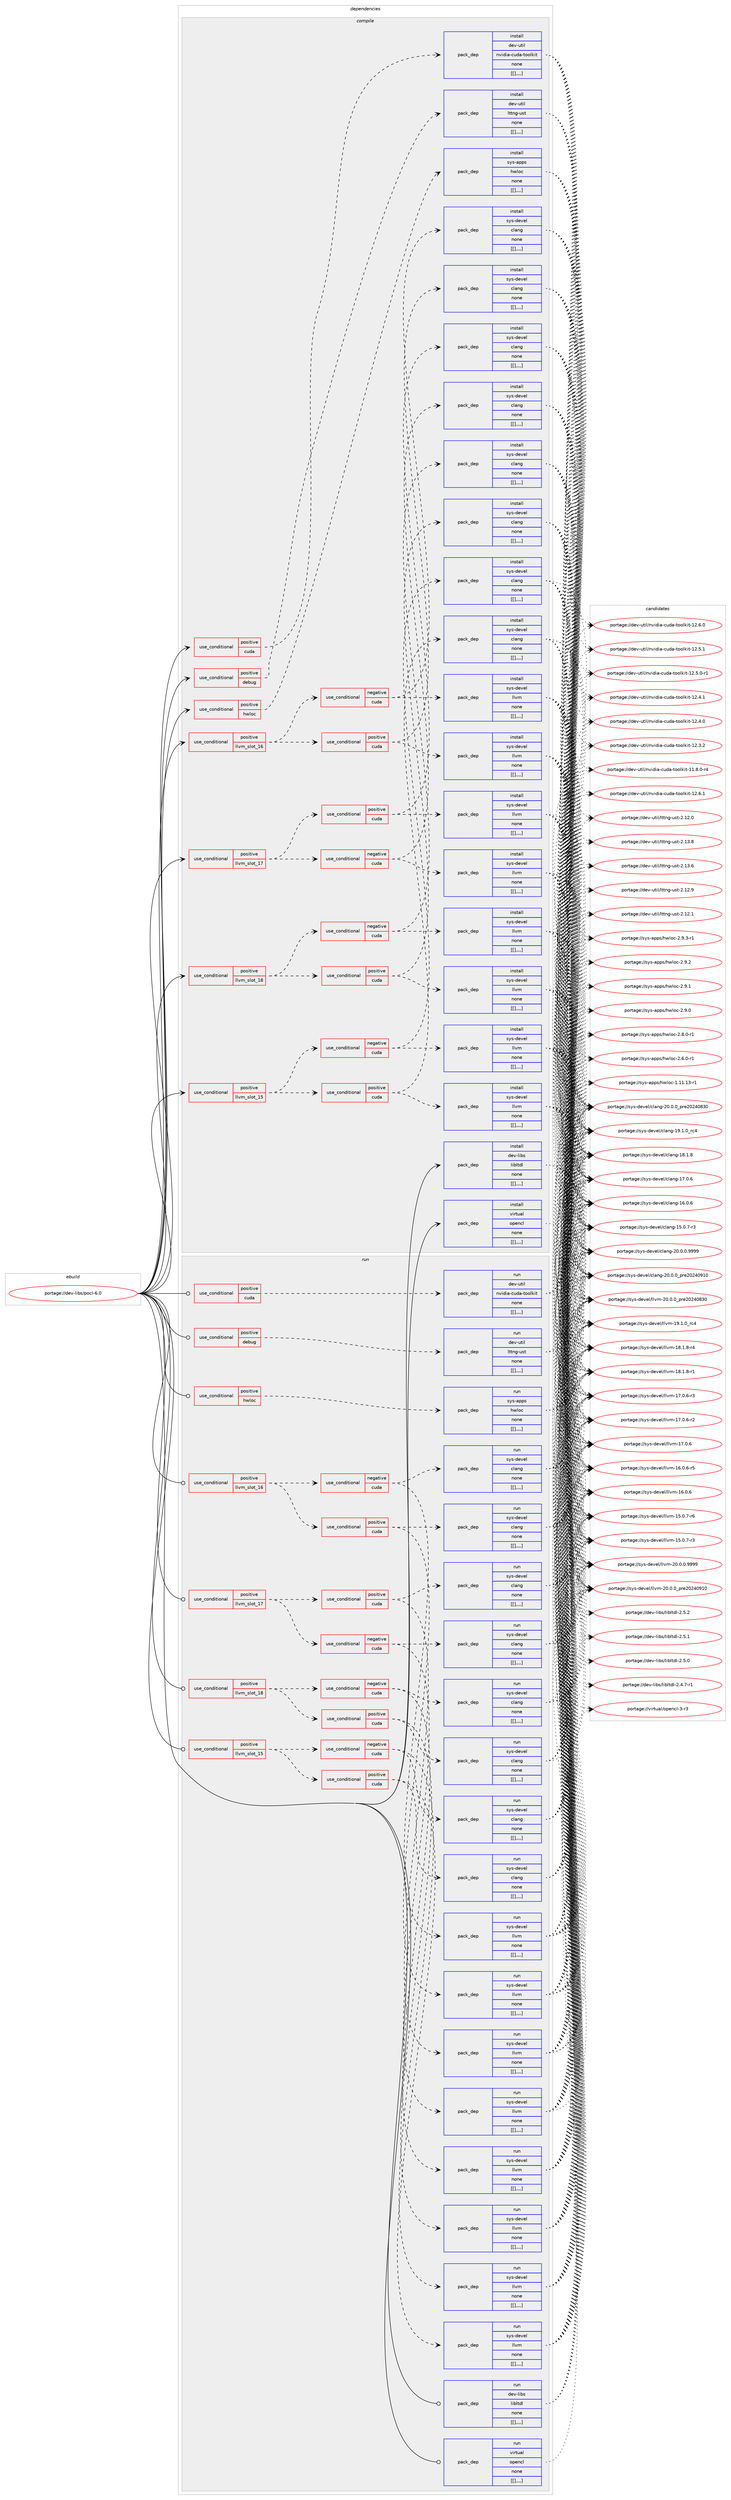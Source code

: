 digraph prolog {

# *************
# Graph options
# *************

newrank=true;
concentrate=true;
compound=true;
graph [rankdir=LR,fontname=Helvetica,fontsize=10,ranksep=1.5];#, ranksep=2.5, nodesep=0.2];
edge  [arrowhead=vee];
node  [fontname=Helvetica,fontsize=10];

# **********
# The ebuild
# **********

subgraph cluster_leftcol {
color=gray;
label=<<i>ebuild</i>>;
id [label="portage://dev-libs/pocl-6.0", color=red, width=4, href="../dev-libs/pocl-6.0.svg"];
}

# ****************
# The dependencies
# ****************

subgraph cluster_midcol {
color=gray;
label=<<i>dependencies</i>>;
subgraph cluster_compile {
fillcolor="#eeeeee";
style=filled;
label=<<i>compile</i>>;
subgraph cond28299 {
dependency113789 [label=<<TABLE BORDER="0" CELLBORDER="1" CELLSPACING="0" CELLPADDING="4"><TR><TD ROWSPAN="3" CELLPADDING="10">use_conditional</TD></TR><TR><TD>positive</TD></TR><TR><TD>cuda</TD></TR></TABLE>>, shape=none, color=red];
subgraph pack84322 {
dependency113790 [label=<<TABLE BORDER="0" CELLBORDER="1" CELLSPACING="0" CELLPADDING="4" WIDTH="220"><TR><TD ROWSPAN="6" CELLPADDING="30">pack_dep</TD></TR><TR><TD WIDTH="110">install</TD></TR><TR><TD>dev-util</TD></TR><TR><TD>nvidia-cuda-toolkit</TD></TR><TR><TD>none</TD></TR><TR><TD>[[],,,,]</TD></TR></TABLE>>, shape=none, color=blue];
}
dependency113789:e -> dependency113790:w [weight=20,style="dashed",arrowhead="vee"];
}
id:e -> dependency113789:w [weight=20,style="solid",arrowhead="vee"];
subgraph cond28300 {
dependency113791 [label=<<TABLE BORDER="0" CELLBORDER="1" CELLSPACING="0" CELLPADDING="4"><TR><TD ROWSPAN="3" CELLPADDING="10">use_conditional</TD></TR><TR><TD>positive</TD></TR><TR><TD>debug</TD></TR></TABLE>>, shape=none, color=red];
subgraph pack84323 {
dependency113792 [label=<<TABLE BORDER="0" CELLBORDER="1" CELLSPACING="0" CELLPADDING="4" WIDTH="220"><TR><TD ROWSPAN="6" CELLPADDING="30">pack_dep</TD></TR><TR><TD WIDTH="110">install</TD></TR><TR><TD>dev-util</TD></TR><TR><TD>lttng-ust</TD></TR><TR><TD>none</TD></TR><TR><TD>[[],,,,]</TD></TR></TABLE>>, shape=none, color=blue];
}
dependency113791:e -> dependency113792:w [weight=20,style="dashed",arrowhead="vee"];
}
id:e -> dependency113791:w [weight=20,style="solid",arrowhead="vee"];
subgraph cond28301 {
dependency113793 [label=<<TABLE BORDER="0" CELLBORDER="1" CELLSPACING="0" CELLPADDING="4"><TR><TD ROWSPAN="3" CELLPADDING="10">use_conditional</TD></TR><TR><TD>positive</TD></TR><TR><TD>hwloc</TD></TR></TABLE>>, shape=none, color=red];
subgraph pack84324 {
dependency113794 [label=<<TABLE BORDER="0" CELLBORDER="1" CELLSPACING="0" CELLPADDING="4" WIDTH="220"><TR><TD ROWSPAN="6" CELLPADDING="30">pack_dep</TD></TR><TR><TD WIDTH="110">install</TD></TR><TR><TD>sys-apps</TD></TR><TR><TD>hwloc</TD></TR><TR><TD>none</TD></TR><TR><TD>[[],,,,]</TD></TR></TABLE>>, shape=none, color=blue];
}
dependency113793:e -> dependency113794:w [weight=20,style="dashed",arrowhead="vee"];
}
id:e -> dependency113793:w [weight=20,style="solid",arrowhead="vee"];
subgraph cond28302 {
dependency113795 [label=<<TABLE BORDER="0" CELLBORDER="1" CELLSPACING="0" CELLPADDING="4"><TR><TD ROWSPAN="3" CELLPADDING="10">use_conditional</TD></TR><TR><TD>positive</TD></TR><TR><TD>llvm_slot_15</TD></TR></TABLE>>, shape=none, color=red];
subgraph cond28303 {
dependency113796 [label=<<TABLE BORDER="0" CELLBORDER="1" CELLSPACING="0" CELLPADDING="4"><TR><TD ROWSPAN="3" CELLPADDING="10">use_conditional</TD></TR><TR><TD>negative</TD></TR><TR><TD>cuda</TD></TR></TABLE>>, shape=none, color=red];
subgraph pack84325 {
dependency113797 [label=<<TABLE BORDER="0" CELLBORDER="1" CELLSPACING="0" CELLPADDING="4" WIDTH="220"><TR><TD ROWSPAN="6" CELLPADDING="30">pack_dep</TD></TR><TR><TD WIDTH="110">install</TD></TR><TR><TD>sys-devel</TD></TR><TR><TD>clang</TD></TR><TR><TD>none</TD></TR><TR><TD>[[],,,,]</TD></TR></TABLE>>, shape=none, color=blue];
}
dependency113796:e -> dependency113797:w [weight=20,style="dashed",arrowhead="vee"];
subgraph pack84326 {
dependency113798 [label=<<TABLE BORDER="0" CELLBORDER="1" CELLSPACING="0" CELLPADDING="4" WIDTH="220"><TR><TD ROWSPAN="6" CELLPADDING="30">pack_dep</TD></TR><TR><TD WIDTH="110">install</TD></TR><TR><TD>sys-devel</TD></TR><TR><TD>llvm</TD></TR><TR><TD>none</TD></TR><TR><TD>[[],,,,]</TD></TR></TABLE>>, shape=none, color=blue];
}
dependency113796:e -> dependency113798:w [weight=20,style="dashed",arrowhead="vee"];
}
dependency113795:e -> dependency113796:w [weight=20,style="dashed",arrowhead="vee"];
subgraph cond28304 {
dependency113799 [label=<<TABLE BORDER="0" CELLBORDER="1" CELLSPACING="0" CELLPADDING="4"><TR><TD ROWSPAN="3" CELLPADDING="10">use_conditional</TD></TR><TR><TD>positive</TD></TR><TR><TD>cuda</TD></TR></TABLE>>, shape=none, color=red];
subgraph pack84327 {
dependency113800 [label=<<TABLE BORDER="0" CELLBORDER="1" CELLSPACING="0" CELLPADDING="4" WIDTH="220"><TR><TD ROWSPAN="6" CELLPADDING="30">pack_dep</TD></TR><TR><TD WIDTH="110">install</TD></TR><TR><TD>sys-devel</TD></TR><TR><TD>clang</TD></TR><TR><TD>none</TD></TR><TR><TD>[[],,,,]</TD></TR></TABLE>>, shape=none, color=blue];
}
dependency113799:e -> dependency113800:w [weight=20,style="dashed",arrowhead="vee"];
subgraph pack84328 {
dependency113801 [label=<<TABLE BORDER="0" CELLBORDER="1" CELLSPACING="0" CELLPADDING="4" WIDTH="220"><TR><TD ROWSPAN="6" CELLPADDING="30">pack_dep</TD></TR><TR><TD WIDTH="110">install</TD></TR><TR><TD>sys-devel</TD></TR><TR><TD>llvm</TD></TR><TR><TD>none</TD></TR><TR><TD>[[],,,,]</TD></TR></TABLE>>, shape=none, color=blue];
}
dependency113799:e -> dependency113801:w [weight=20,style="dashed",arrowhead="vee"];
}
dependency113795:e -> dependency113799:w [weight=20,style="dashed",arrowhead="vee"];
}
id:e -> dependency113795:w [weight=20,style="solid",arrowhead="vee"];
subgraph cond28305 {
dependency113802 [label=<<TABLE BORDER="0" CELLBORDER="1" CELLSPACING="0" CELLPADDING="4"><TR><TD ROWSPAN="3" CELLPADDING="10">use_conditional</TD></TR><TR><TD>positive</TD></TR><TR><TD>llvm_slot_16</TD></TR></TABLE>>, shape=none, color=red];
subgraph cond28306 {
dependency113803 [label=<<TABLE BORDER="0" CELLBORDER="1" CELLSPACING="0" CELLPADDING="4"><TR><TD ROWSPAN="3" CELLPADDING="10">use_conditional</TD></TR><TR><TD>negative</TD></TR><TR><TD>cuda</TD></TR></TABLE>>, shape=none, color=red];
subgraph pack84329 {
dependency113804 [label=<<TABLE BORDER="0" CELLBORDER="1" CELLSPACING="0" CELLPADDING="4" WIDTH="220"><TR><TD ROWSPAN="6" CELLPADDING="30">pack_dep</TD></TR><TR><TD WIDTH="110">install</TD></TR><TR><TD>sys-devel</TD></TR><TR><TD>clang</TD></TR><TR><TD>none</TD></TR><TR><TD>[[],,,,]</TD></TR></TABLE>>, shape=none, color=blue];
}
dependency113803:e -> dependency113804:w [weight=20,style="dashed",arrowhead="vee"];
subgraph pack84330 {
dependency113805 [label=<<TABLE BORDER="0" CELLBORDER="1" CELLSPACING="0" CELLPADDING="4" WIDTH="220"><TR><TD ROWSPAN="6" CELLPADDING="30">pack_dep</TD></TR><TR><TD WIDTH="110">install</TD></TR><TR><TD>sys-devel</TD></TR><TR><TD>llvm</TD></TR><TR><TD>none</TD></TR><TR><TD>[[],,,,]</TD></TR></TABLE>>, shape=none, color=blue];
}
dependency113803:e -> dependency113805:w [weight=20,style="dashed",arrowhead="vee"];
}
dependency113802:e -> dependency113803:w [weight=20,style="dashed",arrowhead="vee"];
subgraph cond28307 {
dependency113806 [label=<<TABLE BORDER="0" CELLBORDER="1" CELLSPACING="0" CELLPADDING="4"><TR><TD ROWSPAN="3" CELLPADDING="10">use_conditional</TD></TR><TR><TD>positive</TD></TR><TR><TD>cuda</TD></TR></TABLE>>, shape=none, color=red];
subgraph pack84331 {
dependency113807 [label=<<TABLE BORDER="0" CELLBORDER="1" CELLSPACING="0" CELLPADDING="4" WIDTH="220"><TR><TD ROWSPAN="6" CELLPADDING="30">pack_dep</TD></TR><TR><TD WIDTH="110">install</TD></TR><TR><TD>sys-devel</TD></TR><TR><TD>clang</TD></TR><TR><TD>none</TD></TR><TR><TD>[[],,,,]</TD></TR></TABLE>>, shape=none, color=blue];
}
dependency113806:e -> dependency113807:w [weight=20,style="dashed",arrowhead="vee"];
subgraph pack84332 {
dependency113808 [label=<<TABLE BORDER="0" CELLBORDER="1" CELLSPACING="0" CELLPADDING="4" WIDTH="220"><TR><TD ROWSPAN="6" CELLPADDING="30">pack_dep</TD></TR><TR><TD WIDTH="110">install</TD></TR><TR><TD>sys-devel</TD></TR><TR><TD>llvm</TD></TR><TR><TD>none</TD></TR><TR><TD>[[],,,,]</TD></TR></TABLE>>, shape=none, color=blue];
}
dependency113806:e -> dependency113808:w [weight=20,style="dashed",arrowhead="vee"];
}
dependency113802:e -> dependency113806:w [weight=20,style="dashed",arrowhead="vee"];
}
id:e -> dependency113802:w [weight=20,style="solid",arrowhead="vee"];
subgraph cond28308 {
dependency113809 [label=<<TABLE BORDER="0" CELLBORDER="1" CELLSPACING="0" CELLPADDING="4"><TR><TD ROWSPAN="3" CELLPADDING="10">use_conditional</TD></TR><TR><TD>positive</TD></TR><TR><TD>llvm_slot_17</TD></TR></TABLE>>, shape=none, color=red];
subgraph cond28309 {
dependency113810 [label=<<TABLE BORDER="0" CELLBORDER="1" CELLSPACING="0" CELLPADDING="4"><TR><TD ROWSPAN="3" CELLPADDING="10">use_conditional</TD></TR><TR><TD>negative</TD></TR><TR><TD>cuda</TD></TR></TABLE>>, shape=none, color=red];
subgraph pack84333 {
dependency113811 [label=<<TABLE BORDER="0" CELLBORDER="1" CELLSPACING="0" CELLPADDING="4" WIDTH="220"><TR><TD ROWSPAN="6" CELLPADDING="30">pack_dep</TD></TR><TR><TD WIDTH="110">install</TD></TR><TR><TD>sys-devel</TD></TR><TR><TD>clang</TD></TR><TR><TD>none</TD></TR><TR><TD>[[],,,,]</TD></TR></TABLE>>, shape=none, color=blue];
}
dependency113810:e -> dependency113811:w [weight=20,style="dashed",arrowhead="vee"];
subgraph pack84334 {
dependency113812 [label=<<TABLE BORDER="0" CELLBORDER="1" CELLSPACING="0" CELLPADDING="4" WIDTH="220"><TR><TD ROWSPAN="6" CELLPADDING="30">pack_dep</TD></TR><TR><TD WIDTH="110">install</TD></TR><TR><TD>sys-devel</TD></TR><TR><TD>llvm</TD></TR><TR><TD>none</TD></TR><TR><TD>[[],,,,]</TD></TR></TABLE>>, shape=none, color=blue];
}
dependency113810:e -> dependency113812:w [weight=20,style="dashed",arrowhead="vee"];
}
dependency113809:e -> dependency113810:w [weight=20,style="dashed",arrowhead="vee"];
subgraph cond28310 {
dependency113813 [label=<<TABLE BORDER="0" CELLBORDER="1" CELLSPACING="0" CELLPADDING="4"><TR><TD ROWSPAN="3" CELLPADDING="10">use_conditional</TD></TR><TR><TD>positive</TD></TR><TR><TD>cuda</TD></TR></TABLE>>, shape=none, color=red];
subgraph pack84335 {
dependency113814 [label=<<TABLE BORDER="0" CELLBORDER="1" CELLSPACING="0" CELLPADDING="4" WIDTH="220"><TR><TD ROWSPAN="6" CELLPADDING="30">pack_dep</TD></TR><TR><TD WIDTH="110">install</TD></TR><TR><TD>sys-devel</TD></TR><TR><TD>clang</TD></TR><TR><TD>none</TD></TR><TR><TD>[[],,,,]</TD></TR></TABLE>>, shape=none, color=blue];
}
dependency113813:e -> dependency113814:w [weight=20,style="dashed",arrowhead="vee"];
subgraph pack84336 {
dependency113815 [label=<<TABLE BORDER="0" CELLBORDER="1" CELLSPACING="0" CELLPADDING="4" WIDTH="220"><TR><TD ROWSPAN="6" CELLPADDING="30">pack_dep</TD></TR><TR><TD WIDTH="110">install</TD></TR><TR><TD>sys-devel</TD></TR><TR><TD>llvm</TD></TR><TR><TD>none</TD></TR><TR><TD>[[],,,,]</TD></TR></TABLE>>, shape=none, color=blue];
}
dependency113813:e -> dependency113815:w [weight=20,style="dashed",arrowhead="vee"];
}
dependency113809:e -> dependency113813:w [weight=20,style="dashed",arrowhead="vee"];
}
id:e -> dependency113809:w [weight=20,style="solid",arrowhead="vee"];
subgraph cond28311 {
dependency113816 [label=<<TABLE BORDER="0" CELLBORDER="1" CELLSPACING="0" CELLPADDING="4"><TR><TD ROWSPAN="3" CELLPADDING="10">use_conditional</TD></TR><TR><TD>positive</TD></TR><TR><TD>llvm_slot_18</TD></TR></TABLE>>, shape=none, color=red];
subgraph cond28312 {
dependency113817 [label=<<TABLE BORDER="0" CELLBORDER="1" CELLSPACING="0" CELLPADDING="4"><TR><TD ROWSPAN="3" CELLPADDING="10">use_conditional</TD></TR><TR><TD>negative</TD></TR><TR><TD>cuda</TD></TR></TABLE>>, shape=none, color=red];
subgraph pack84337 {
dependency113818 [label=<<TABLE BORDER="0" CELLBORDER="1" CELLSPACING="0" CELLPADDING="4" WIDTH="220"><TR><TD ROWSPAN="6" CELLPADDING="30">pack_dep</TD></TR><TR><TD WIDTH="110">install</TD></TR><TR><TD>sys-devel</TD></TR><TR><TD>clang</TD></TR><TR><TD>none</TD></TR><TR><TD>[[],,,,]</TD></TR></TABLE>>, shape=none, color=blue];
}
dependency113817:e -> dependency113818:w [weight=20,style="dashed",arrowhead="vee"];
subgraph pack84338 {
dependency113819 [label=<<TABLE BORDER="0" CELLBORDER="1" CELLSPACING="0" CELLPADDING="4" WIDTH="220"><TR><TD ROWSPAN="6" CELLPADDING="30">pack_dep</TD></TR><TR><TD WIDTH="110">install</TD></TR><TR><TD>sys-devel</TD></TR><TR><TD>llvm</TD></TR><TR><TD>none</TD></TR><TR><TD>[[],,,,]</TD></TR></TABLE>>, shape=none, color=blue];
}
dependency113817:e -> dependency113819:w [weight=20,style="dashed",arrowhead="vee"];
}
dependency113816:e -> dependency113817:w [weight=20,style="dashed",arrowhead="vee"];
subgraph cond28313 {
dependency113820 [label=<<TABLE BORDER="0" CELLBORDER="1" CELLSPACING="0" CELLPADDING="4"><TR><TD ROWSPAN="3" CELLPADDING="10">use_conditional</TD></TR><TR><TD>positive</TD></TR><TR><TD>cuda</TD></TR></TABLE>>, shape=none, color=red];
subgraph pack84339 {
dependency113821 [label=<<TABLE BORDER="0" CELLBORDER="1" CELLSPACING="0" CELLPADDING="4" WIDTH="220"><TR><TD ROWSPAN="6" CELLPADDING="30">pack_dep</TD></TR><TR><TD WIDTH="110">install</TD></TR><TR><TD>sys-devel</TD></TR><TR><TD>clang</TD></TR><TR><TD>none</TD></TR><TR><TD>[[],,,,]</TD></TR></TABLE>>, shape=none, color=blue];
}
dependency113820:e -> dependency113821:w [weight=20,style="dashed",arrowhead="vee"];
subgraph pack84340 {
dependency113822 [label=<<TABLE BORDER="0" CELLBORDER="1" CELLSPACING="0" CELLPADDING="4" WIDTH="220"><TR><TD ROWSPAN="6" CELLPADDING="30">pack_dep</TD></TR><TR><TD WIDTH="110">install</TD></TR><TR><TD>sys-devel</TD></TR><TR><TD>llvm</TD></TR><TR><TD>none</TD></TR><TR><TD>[[],,,,]</TD></TR></TABLE>>, shape=none, color=blue];
}
dependency113820:e -> dependency113822:w [weight=20,style="dashed",arrowhead="vee"];
}
dependency113816:e -> dependency113820:w [weight=20,style="dashed",arrowhead="vee"];
}
id:e -> dependency113816:w [weight=20,style="solid",arrowhead="vee"];
subgraph pack84341 {
dependency113823 [label=<<TABLE BORDER="0" CELLBORDER="1" CELLSPACING="0" CELLPADDING="4" WIDTH="220"><TR><TD ROWSPAN="6" CELLPADDING="30">pack_dep</TD></TR><TR><TD WIDTH="110">install</TD></TR><TR><TD>dev-libs</TD></TR><TR><TD>libltdl</TD></TR><TR><TD>none</TD></TR><TR><TD>[[],,,,]</TD></TR></TABLE>>, shape=none, color=blue];
}
id:e -> dependency113823:w [weight=20,style="solid",arrowhead="vee"];
subgraph pack84342 {
dependency113824 [label=<<TABLE BORDER="0" CELLBORDER="1" CELLSPACING="0" CELLPADDING="4" WIDTH="220"><TR><TD ROWSPAN="6" CELLPADDING="30">pack_dep</TD></TR><TR><TD WIDTH="110">install</TD></TR><TR><TD>virtual</TD></TR><TR><TD>opencl</TD></TR><TR><TD>none</TD></TR><TR><TD>[[],,,,]</TD></TR></TABLE>>, shape=none, color=blue];
}
id:e -> dependency113824:w [weight=20,style="solid",arrowhead="vee"];
}
subgraph cluster_compileandrun {
fillcolor="#eeeeee";
style=filled;
label=<<i>compile and run</i>>;
}
subgraph cluster_run {
fillcolor="#eeeeee";
style=filled;
label=<<i>run</i>>;
subgraph cond28314 {
dependency113825 [label=<<TABLE BORDER="0" CELLBORDER="1" CELLSPACING="0" CELLPADDING="4"><TR><TD ROWSPAN="3" CELLPADDING="10">use_conditional</TD></TR><TR><TD>positive</TD></TR><TR><TD>cuda</TD></TR></TABLE>>, shape=none, color=red];
subgraph pack84343 {
dependency113826 [label=<<TABLE BORDER="0" CELLBORDER="1" CELLSPACING="0" CELLPADDING="4" WIDTH="220"><TR><TD ROWSPAN="6" CELLPADDING="30">pack_dep</TD></TR><TR><TD WIDTH="110">run</TD></TR><TR><TD>dev-util</TD></TR><TR><TD>nvidia-cuda-toolkit</TD></TR><TR><TD>none</TD></TR><TR><TD>[[],,,,]</TD></TR></TABLE>>, shape=none, color=blue];
}
dependency113825:e -> dependency113826:w [weight=20,style="dashed",arrowhead="vee"];
}
id:e -> dependency113825:w [weight=20,style="solid",arrowhead="odot"];
subgraph cond28315 {
dependency113827 [label=<<TABLE BORDER="0" CELLBORDER="1" CELLSPACING="0" CELLPADDING="4"><TR><TD ROWSPAN="3" CELLPADDING="10">use_conditional</TD></TR><TR><TD>positive</TD></TR><TR><TD>debug</TD></TR></TABLE>>, shape=none, color=red];
subgraph pack84344 {
dependency113828 [label=<<TABLE BORDER="0" CELLBORDER="1" CELLSPACING="0" CELLPADDING="4" WIDTH="220"><TR><TD ROWSPAN="6" CELLPADDING="30">pack_dep</TD></TR><TR><TD WIDTH="110">run</TD></TR><TR><TD>dev-util</TD></TR><TR><TD>lttng-ust</TD></TR><TR><TD>none</TD></TR><TR><TD>[[],,,,]</TD></TR></TABLE>>, shape=none, color=blue];
}
dependency113827:e -> dependency113828:w [weight=20,style="dashed",arrowhead="vee"];
}
id:e -> dependency113827:w [weight=20,style="solid",arrowhead="odot"];
subgraph cond28316 {
dependency113829 [label=<<TABLE BORDER="0" CELLBORDER="1" CELLSPACING="0" CELLPADDING="4"><TR><TD ROWSPAN="3" CELLPADDING="10">use_conditional</TD></TR><TR><TD>positive</TD></TR><TR><TD>hwloc</TD></TR></TABLE>>, shape=none, color=red];
subgraph pack84345 {
dependency113830 [label=<<TABLE BORDER="0" CELLBORDER="1" CELLSPACING="0" CELLPADDING="4" WIDTH="220"><TR><TD ROWSPAN="6" CELLPADDING="30">pack_dep</TD></TR><TR><TD WIDTH="110">run</TD></TR><TR><TD>sys-apps</TD></TR><TR><TD>hwloc</TD></TR><TR><TD>none</TD></TR><TR><TD>[[],,,,]</TD></TR></TABLE>>, shape=none, color=blue];
}
dependency113829:e -> dependency113830:w [weight=20,style="dashed",arrowhead="vee"];
}
id:e -> dependency113829:w [weight=20,style="solid",arrowhead="odot"];
subgraph cond28317 {
dependency113831 [label=<<TABLE BORDER="0" CELLBORDER="1" CELLSPACING="0" CELLPADDING="4"><TR><TD ROWSPAN="3" CELLPADDING="10">use_conditional</TD></TR><TR><TD>positive</TD></TR><TR><TD>llvm_slot_15</TD></TR></TABLE>>, shape=none, color=red];
subgraph cond28318 {
dependency113832 [label=<<TABLE BORDER="0" CELLBORDER="1" CELLSPACING="0" CELLPADDING="4"><TR><TD ROWSPAN="3" CELLPADDING="10">use_conditional</TD></TR><TR><TD>negative</TD></TR><TR><TD>cuda</TD></TR></TABLE>>, shape=none, color=red];
subgraph pack84346 {
dependency113833 [label=<<TABLE BORDER="0" CELLBORDER="1" CELLSPACING="0" CELLPADDING="4" WIDTH="220"><TR><TD ROWSPAN="6" CELLPADDING="30">pack_dep</TD></TR><TR><TD WIDTH="110">run</TD></TR><TR><TD>sys-devel</TD></TR><TR><TD>clang</TD></TR><TR><TD>none</TD></TR><TR><TD>[[],,,,]</TD></TR></TABLE>>, shape=none, color=blue];
}
dependency113832:e -> dependency113833:w [weight=20,style="dashed",arrowhead="vee"];
subgraph pack84347 {
dependency113834 [label=<<TABLE BORDER="0" CELLBORDER="1" CELLSPACING="0" CELLPADDING="4" WIDTH="220"><TR><TD ROWSPAN="6" CELLPADDING="30">pack_dep</TD></TR><TR><TD WIDTH="110">run</TD></TR><TR><TD>sys-devel</TD></TR><TR><TD>llvm</TD></TR><TR><TD>none</TD></TR><TR><TD>[[],,,,]</TD></TR></TABLE>>, shape=none, color=blue];
}
dependency113832:e -> dependency113834:w [weight=20,style="dashed",arrowhead="vee"];
}
dependency113831:e -> dependency113832:w [weight=20,style="dashed",arrowhead="vee"];
subgraph cond28319 {
dependency113835 [label=<<TABLE BORDER="0" CELLBORDER="1" CELLSPACING="0" CELLPADDING="4"><TR><TD ROWSPAN="3" CELLPADDING="10">use_conditional</TD></TR><TR><TD>positive</TD></TR><TR><TD>cuda</TD></TR></TABLE>>, shape=none, color=red];
subgraph pack84348 {
dependency113836 [label=<<TABLE BORDER="0" CELLBORDER="1" CELLSPACING="0" CELLPADDING="4" WIDTH="220"><TR><TD ROWSPAN="6" CELLPADDING="30">pack_dep</TD></TR><TR><TD WIDTH="110">run</TD></TR><TR><TD>sys-devel</TD></TR><TR><TD>clang</TD></TR><TR><TD>none</TD></TR><TR><TD>[[],,,,]</TD></TR></TABLE>>, shape=none, color=blue];
}
dependency113835:e -> dependency113836:w [weight=20,style="dashed",arrowhead="vee"];
subgraph pack84349 {
dependency113837 [label=<<TABLE BORDER="0" CELLBORDER="1" CELLSPACING="0" CELLPADDING="4" WIDTH="220"><TR><TD ROWSPAN="6" CELLPADDING="30">pack_dep</TD></TR><TR><TD WIDTH="110">run</TD></TR><TR><TD>sys-devel</TD></TR><TR><TD>llvm</TD></TR><TR><TD>none</TD></TR><TR><TD>[[],,,,]</TD></TR></TABLE>>, shape=none, color=blue];
}
dependency113835:e -> dependency113837:w [weight=20,style="dashed",arrowhead="vee"];
}
dependency113831:e -> dependency113835:w [weight=20,style="dashed",arrowhead="vee"];
}
id:e -> dependency113831:w [weight=20,style="solid",arrowhead="odot"];
subgraph cond28320 {
dependency113838 [label=<<TABLE BORDER="0" CELLBORDER="1" CELLSPACING="0" CELLPADDING="4"><TR><TD ROWSPAN="3" CELLPADDING="10">use_conditional</TD></TR><TR><TD>positive</TD></TR><TR><TD>llvm_slot_16</TD></TR></TABLE>>, shape=none, color=red];
subgraph cond28321 {
dependency113839 [label=<<TABLE BORDER="0" CELLBORDER="1" CELLSPACING="0" CELLPADDING="4"><TR><TD ROWSPAN="3" CELLPADDING="10">use_conditional</TD></TR><TR><TD>negative</TD></TR><TR><TD>cuda</TD></TR></TABLE>>, shape=none, color=red];
subgraph pack84350 {
dependency113840 [label=<<TABLE BORDER="0" CELLBORDER="1" CELLSPACING="0" CELLPADDING="4" WIDTH="220"><TR><TD ROWSPAN="6" CELLPADDING="30">pack_dep</TD></TR><TR><TD WIDTH="110">run</TD></TR><TR><TD>sys-devel</TD></TR><TR><TD>clang</TD></TR><TR><TD>none</TD></TR><TR><TD>[[],,,,]</TD></TR></TABLE>>, shape=none, color=blue];
}
dependency113839:e -> dependency113840:w [weight=20,style="dashed",arrowhead="vee"];
subgraph pack84351 {
dependency113841 [label=<<TABLE BORDER="0" CELLBORDER="1" CELLSPACING="0" CELLPADDING="4" WIDTH="220"><TR><TD ROWSPAN="6" CELLPADDING="30">pack_dep</TD></TR><TR><TD WIDTH="110">run</TD></TR><TR><TD>sys-devel</TD></TR><TR><TD>llvm</TD></TR><TR><TD>none</TD></TR><TR><TD>[[],,,,]</TD></TR></TABLE>>, shape=none, color=blue];
}
dependency113839:e -> dependency113841:w [weight=20,style="dashed",arrowhead="vee"];
}
dependency113838:e -> dependency113839:w [weight=20,style="dashed",arrowhead="vee"];
subgraph cond28322 {
dependency113842 [label=<<TABLE BORDER="0" CELLBORDER="1" CELLSPACING="0" CELLPADDING="4"><TR><TD ROWSPAN="3" CELLPADDING="10">use_conditional</TD></TR><TR><TD>positive</TD></TR><TR><TD>cuda</TD></TR></TABLE>>, shape=none, color=red];
subgraph pack84352 {
dependency113843 [label=<<TABLE BORDER="0" CELLBORDER="1" CELLSPACING="0" CELLPADDING="4" WIDTH="220"><TR><TD ROWSPAN="6" CELLPADDING="30">pack_dep</TD></TR><TR><TD WIDTH="110">run</TD></TR><TR><TD>sys-devel</TD></TR><TR><TD>clang</TD></TR><TR><TD>none</TD></TR><TR><TD>[[],,,,]</TD></TR></TABLE>>, shape=none, color=blue];
}
dependency113842:e -> dependency113843:w [weight=20,style="dashed",arrowhead="vee"];
subgraph pack84353 {
dependency113844 [label=<<TABLE BORDER="0" CELLBORDER="1" CELLSPACING="0" CELLPADDING="4" WIDTH="220"><TR><TD ROWSPAN="6" CELLPADDING="30">pack_dep</TD></TR><TR><TD WIDTH="110">run</TD></TR><TR><TD>sys-devel</TD></TR><TR><TD>llvm</TD></TR><TR><TD>none</TD></TR><TR><TD>[[],,,,]</TD></TR></TABLE>>, shape=none, color=blue];
}
dependency113842:e -> dependency113844:w [weight=20,style="dashed",arrowhead="vee"];
}
dependency113838:e -> dependency113842:w [weight=20,style="dashed",arrowhead="vee"];
}
id:e -> dependency113838:w [weight=20,style="solid",arrowhead="odot"];
subgraph cond28323 {
dependency113845 [label=<<TABLE BORDER="0" CELLBORDER="1" CELLSPACING="0" CELLPADDING="4"><TR><TD ROWSPAN="3" CELLPADDING="10">use_conditional</TD></TR><TR><TD>positive</TD></TR><TR><TD>llvm_slot_17</TD></TR></TABLE>>, shape=none, color=red];
subgraph cond28324 {
dependency113846 [label=<<TABLE BORDER="0" CELLBORDER="1" CELLSPACING="0" CELLPADDING="4"><TR><TD ROWSPAN="3" CELLPADDING="10">use_conditional</TD></TR><TR><TD>negative</TD></TR><TR><TD>cuda</TD></TR></TABLE>>, shape=none, color=red];
subgraph pack84354 {
dependency113847 [label=<<TABLE BORDER="0" CELLBORDER="1" CELLSPACING="0" CELLPADDING="4" WIDTH="220"><TR><TD ROWSPAN="6" CELLPADDING="30">pack_dep</TD></TR><TR><TD WIDTH="110">run</TD></TR><TR><TD>sys-devel</TD></TR><TR><TD>clang</TD></TR><TR><TD>none</TD></TR><TR><TD>[[],,,,]</TD></TR></TABLE>>, shape=none, color=blue];
}
dependency113846:e -> dependency113847:w [weight=20,style="dashed",arrowhead="vee"];
subgraph pack84355 {
dependency113848 [label=<<TABLE BORDER="0" CELLBORDER="1" CELLSPACING="0" CELLPADDING="4" WIDTH="220"><TR><TD ROWSPAN="6" CELLPADDING="30">pack_dep</TD></TR><TR><TD WIDTH="110">run</TD></TR><TR><TD>sys-devel</TD></TR><TR><TD>llvm</TD></TR><TR><TD>none</TD></TR><TR><TD>[[],,,,]</TD></TR></TABLE>>, shape=none, color=blue];
}
dependency113846:e -> dependency113848:w [weight=20,style="dashed",arrowhead="vee"];
}
dependency113845:e -> dependency113846:w [weight=20,style="dashed",arrowhead="vee"];
subgraph cond28325 {
dependency113849 [label=<<TABLE BORDER="0" CELLBORDER="1" CELLSPACING="0" CELLPADDING="4"><TR><TD ROWSPAN="3" CELLPADDING="10">use_conditional</TD></TR><TR><TD>positive</TD></TR><TR><TD>cuda</TD></TR></TABLE>>, shape=none, color=red];
subgraph pack84356 {
dependency113850 [label=<<TABLE BORDER="0" CELLBORDER="1" CELLSPACING="0" CELLPADDING="4" WIDTH="220"><TR><TD ROWSPAN="6" CELLPADDING="30">pack_dep</TD></TR><TR><TD WIDTH="110">run</TD></TR><TR><TD>sys-devel</TD></TR><TR><TD>clang</TD></TR><TR><TD>none</TD></TR><TR><TD>[[],,,,]</TD></TR></TABLE>>, shape=none, color=blue];
}
dependency113849:e -> dependency113850:w [weight=20,style="dashed",arrowhead="vee"];
subgraph pack84357 {
dependency113851 [label=<<TABLE BORDER="0" CELLBORDER="1" CELLSPACING="0" CELLPADDING="4" WIDTH="220"><TR><TD ROWSPAN="6" CELLPADDING="30">pack_dep</TD></TR><TR><TD WIDTH="110">run</TD></TR><TR><TD>sys-devel</TD></TR><TR><TD>llvm</TD></TR><TR><TD>none</TD></TR><TR><TD>[[],,,,]</TD></TR></TABLE>>, shape=none, color=blue];
}
dependency113849:e -> dependency113851:w [weight=20,style="dashed",arrowhead="vee"];
}
dependency113845:e -> dependency113849:w [weight=20,style="dashed",arrowhead="vee"];
}
id:e -> dependency113845:w [weight=20,style="solid",arrowhead="odot"];
subgraph cond28326 {
dependency113852 [label=<<TABLE BORDER="0" CELLBORDER="1" CELLSPACING="0" CELLPADDING="4"><TR><TD ROWSPAN="3" CELLPADDING="10">use_conditional</TD></TR><TR><TD>positive</TD></TR><TR><TD>llvm_slot_18</TD></TR></TABLE>>, shape=none, color=red];
subgraph cond28327 {
dependency113853 [label=<<TABLE BORDER="0" CELLBORDER="1" CELLSPACING="0" CELLPADDING="4"><TR><TD ROWSPAN="3" CELLPADDING="10">use_conditional</TD></TR><TR><TD>negative</TD></TR><TR><TD>cuda</TD></TR></TABLE>>, shape=none, color=red];
subgraph pack84358 {
dependency113854 [label=<<TABLE BORDER="0" CELLBORDER="1" CELLSPACING="0" CELLPADDING="4" WIDTH="220"><TR><TD ROWSPAN="6" CELLPADDING="30">pack_dep</TD></TR><TR><TD WIDTH="110">run</TD></TR><TR><TD>sys-devel</TD></TR><TR><TD>clang</TD></TR><TR><TD>none</TD></TR><TR><TD>[[],,,,]</TD></TR></TABLE>>, shape=none, color=blue];
}
dependency113853:e -> dependency113854:w [weight=20,style="dashed",arrowhead="vee"];
subgraph pack84359 {
dependency113855 [label=<<TABLE BORDER="0" CELLBORDER="1" CELLSPACING="0" CELLPADDING="4" WIDTH="220"><TR><TD ROWSPAN="6" CELLPADDING="30">pack_dep</TD></TR><TR><TD WIDTH="110">run</TD></TR><TR><TD>sys-devel</TD></TR><TR><TD>llvm</TD></TR><TR><TD>none</TD></TR><TR><TD>[[],,,,]</TD></TR></TABLE>>, shape=none, color=blue];
}
dependency113853:e -> dependency113855:w [weight=20,style="dashed",arrowhead="vee"];
}
dependency113852:e -> dependency113853:w [weight=20,style="dashed",arrowhead="vee"];
subgraph cond28328 {
dependency113856 [label=<<TABLE BORDER="0" CELLBORDER="1" CELLSPACING="0" CELLPADDING="4"><TR><TD ROWSPAN="3" CELLPADDING="10">use_conditional</TD></TR><TR><TD>positive</TD></TR><TR><TD>cuda</TD></TR></TABLE>>, shape=none, color=red];
subgraph pack84360 {
dependency113857 [label=<<TABLE BORDER="0" CELLBORDER="1" CELLSPACING="0" CELLPADDING="4" WIDTH="220"><TR><TD ROWSPAN="6" CELLPADDING="30">pack_dep</TD></TR><TR><TD WIDTH="110">run</TD></TR><TR><TD>sys-devel</TD></TR><TR><TD>clang</TD></TR><TR><TD>none</TD></TR><TR><TD>[[],,,,]</TD></TR></TABLE>>, shape=none, color=blue];
}
dependency113856:e -> dependency113857:w [weight=20,style="dashed",arrowhead="vee"];
subgraph pack84361 {
dependency113858 [label=<<TABLE BORDER="0" CELLBORDER="1" CELLSPACING="0" CELLPADDING="4" WIDTH="220"><TR><TD ROWSPAN="6" CELLPADDING="30">pack_dep</TD></TR><TR><TD WIDTH="110">run</TD></TR><TR><TD>sys-devel</TD></TR><TR><TD>llvm</TD></TR><TR><TD>none</TD></TR><TR><TD>[[],,,,]</TD></TR></TABLE>>, shape=none, color=blue];
}
dependency113856:e -> dependency113858:w [weight=20,style="dashed",arrowhead="vee"];
}
dependency113852:e -> dependency113856:w [weight=20,style="dashed",arrowhead="vee"];
}
id:e -> dependency113852:w [weight=20,style="solid",arrowhead="odot"];
subgraph pack84362 {
dependency113859 [label=<<TABLE BORDER="0" CELLBORDER="1" CELLSPACING="0" CELLPADDING="4" WIDTH="220"><TR><TD ROWSPAN="6" CELLPADDING="30">pack_dep</TD></TR><TR><TD WIDTH="110">run</TD></TR><TR><TD>dev-libs</TD></TR><TR><TD>libltdl</TD></TR><TR><TD>none</TD></TR><TR><TD>[[],,,,]</TD></TR></TABLE>>, shape=none, color=blue];
}
id:e -> dependency113859:w [weight=20,style="solid",arrowhead="odot"];
subgraph pack84363 {
dependency113860 [label=<<TABLE BORDER="0" CELLBORDER="1" CELLSPACING="0" CELLPADDING="4" WIDTH="220"><TR><TD ROWSPAN="6" CELLPADDING="30">pack_dep</TD></TR><TR><TD WIDTH="110">run</TD></TR><TR><TD>virtual</TD></TR><TR><TD>opencl</TD></TR><TR><TD>none</TD></TR><TR><TD>[[],,,,]</TD></TR></TABLE>>, shape=none, color=blue];
}
id:e -> dependency113860:w [weight=20,style="solid",arrowhead="odot"];
}
}

# **************
# The candidates
# **************

subgraph cluster_choices {
rank=same;
color=gray;
label=<<i>candidates</i>>;

subgraph choice84322 {
color=black;
nodesep=1;
choice1001011184511711610510847110118105100105974599117100974511611111110810710511645495046544649 [label="portage://dev-util/nvidia-cuda-toolkit-12.6.1", color=red, width=4,href="../dev-util/nvidia-cuda-toolkit-12.6.1.svg"];
choice1001011184511711610510847110118105100105974599117100974511611111110810710511645495046544648 [label="portage://dev-util/nvidia-cuda-toolkit-12.6.0", color=red, width=4,href="../dev-util/nvidia-cuda-toolkit-12.6.0.svg"];
choice1001011184511711610510847110118105100105974599117100974511611111110810710511645495046534649 [label="portage://dev-util/nvidia-cuda-toolkit-12.5.1", color=red, width=4,href="../dev-util/nvidia-cuda-toolkit-12.5.1.svg"];
choice10010111845117116105108471101181051001059745991171009745116111111108107105116454950465346484511449 [label="portage://dev-util/nvidia-cuda-toolkit-12.5.0-r1", color=red, width=4,href="../dev-util/nvidia-cuda-toolkit-12.5.0-r1.svg"];
choice1001011184511711610510847110118105100105974599117100974511611111110810710511645495046524649 [label="portage://dev-util/nvidia-cuda-toolkit-12.4.1", color=red, width=4,href="../dev-util/nvidia-cuda-toolkit-12.4.1.svg"];
choice1001011184511711610510847110118105100105974599117100974511611111110810710511645495046524648 [label="portage://dev-util/nvidia-cuda-toolkit-12.4.0", color=red, width=4,href="../dev-util/nvidia-cuda-toolkit-12.4.0.svg"];
choice1001011184511711610510847110118105100105974599117100974511611111110810710511645495046514650 [label="portage://dev-util/nvidia-cuda-toolkit-12.3.2", color=red, width=4,href="../dev-util/nvidia-cuda-toolkit-12.3.2.svg"];
choice10010111845117116105108471101181051001059745991171009745116111111108107105116454949465646484511452 [label="portage://dev-util/nvidia-cuda-toolkit-11.8.0-r4", color=red, width=4,href="../dev-util/nvidia-cuda-toolkit-11.8.0-r4.svg"];
dependency113790:e -> choice1001011184511711610510847110118105100105974599117100974511611111110810710511645495046544649:w [style=dotted,weight="100"];
dependency113790:e -> choice1001011184511711610510847110118105100105974599117100974511611111110810710511645495046544648:w [style=dotted,weight="100"];
dependency113790:e -> choice1001011184511711610510847110118105100105974599117100974511611111110810710511645495046534649:w [style=dotted,weight="100"];
dependency113790:e -> choice10010111845117116105108471101181051001059745991171009745116111111108107105116454950465346484511449:w [style=dotted,weight="100"];
dependency113790:e -> choice1001011184511711610510847110118105100105974599117100974511611111110810710511645495046524649:w [style=dotted,weight="100"];
dependency113790:e -> choice1001011184511711610510847110118105100105974599117100974511611111110810710511645495046524648:w [style=dotted,weight="100"];
dependency113790:e -> choice1001011184511711610510847110118105100105974599117100974511611111110810710511645495046514650:w [style=dotted,weight="100"];
dependency113790:e -> choice10010111845117116105108471101181051001059745991171009745116111111108107105116454949465646484511452:w [style=dotted,weight="100"];
}
subgraph choice84323 {
color=black;
nodesep=1;
choice10010111845117116105108471081161161101034511711511645504649514656 [label="portage://dev-util/lttng-ust-2.13.8", color=red, width=4,href="../dev-util/lttng-ust-2.13.8.svg"];
choice10010111845117116105108471081161161101034511711511645504649514654 [label="portage://dev-util/lttng-ust-2.13.6", color=red, width=4,href="../dev-util/lttng-ust-2.13.6.svg"];
choice10010111845117116105108471081161161101034511711511645504649504657 [label="portage://dev-util/lttng-ust-2.12.9", color=red, width=4,href="../dev-util/lttng-ust-2.12.9.svg"];
choice10010111845117116105108471081161161101034511711511645504649504649 [label="portage://dev-util/lttng-ust-2.12.1", color=red, width=4,href="../dev-util/lttng-ust-2.12.1.svg"];
choice10010111845117116105108471081161161101034511711511645504649504648 [label="portage://dev-util/lttng-ust-2.12.0", color=red, width=4,href="../dev-util/lttng-ust-2.12.0.svg"];
dependency113792:e -> choice10010111845117116105108471081161161101034511711511645504649514656:w [style=dotted,weight="100"];
dependency113792:e -> choice10010111845117116105108471081161161101034511711511645504649514654:w [style=dotted,weight="100"];
dependency113792:e -> choice10010111845117116105108471081161161101034511711511645504649504657:w [style=dotted,weight="100"];
dependency113792:e -> choice10010111845117116105108471081161161101034511711511645504649504649:w [style=dotted,weight="100"];
dependency113792:e -> choice10010111845117116105108471081161161101034511711511645504649504648:w [style=dotted,weight="100"];
}
subgraph choice84324 {
color=black;
nodesep=1;
choice115121115459711211211547104119108111994550465746514511449 [label="portage://sys-apps/hwloc-2.9.3-r1", color=red, width=4,href="../sys-apps/hwloc-2.9.3-r1.svg"];
choice11512111545971121121154710411910811199455046574650 [label="portage://sys-apps/hwloc-2.9.2", color=red, width=4,href="../sys-apps/hwloc-2.9.2.svg"];
choice11512111545971121121154710411910811199455046574649 [label="portage://sys-apps/hwloc-2.9.1", color=red, width=4,href="../sys-apps/hwloc-2.9.1.svg"];
choice11512111545971121121154710411910811199455046574648 [label="portage://sys-apps/hwloc-2.9.0", color=red, width=4,href="../sys-apps/hwloc-2.9.0.svg"];
choice115121115459711211211547104119108111994550465646484511449 [label="portage://sys-apps/hwloc-2.8.0-r1", color=red, width=4,href="../sys-apps/hwloc-2.8.0-r1.svg"];
choice115121115459711211211547104119108111994550465446484511449 [label="portage://sys-apps/hwloc-2.6.0-r1", color=red, width=4,href="../sys-apps/hwloc-2.6.0-r1.svg"];
choice1151211154597112112115471041191081119945494649494649514511449 [label="portage://sys-apps/hwloc-1.11.13-r1", color=red, width=4,href="../sys-apps/hwloc-1.11.13-r1.svg"];
dependency113794:e -> choice115121115459711211211547104119108111994550465746514511449:w [style=dotted,weight="100"];
dependency113794:e -> choice11512111545971121121154710411910811199455046574650:w [style=dotted,weight="100"];
dependency113794:e -> choice11512111545971121121154710411910811199455046574649:w [style=dotted,weight="100"];
dependency113794:e -> choice11512111545971121121154710411910811199455046574648:w [style=dotted,weight="100"];
dependency113794:e -> choice115121115459711211211547104119108111994550465646484511449:w [style=dotted,weight="100"];
dependency113794:e -> choice115121115459711211211547104119108111994550465446484511449:w [style=dotted,weight="100"];
dependency113794:e -> choice1151211154597112112115471041191081119945494649494649514511449:w [style=dotted,weight="100"];
}
subgraph choice84325 {
color=black;
nodesep=1;
choice11512111545100101118101108479910897110103455048464846484657575757 [label="portage://sys-devel/clang-20.0.0.9999", color=red, width=4,href="../sys-devel/clang-20.0.0.9999.svg"];
choice1151211154510010111810110847991089711010345504846484648951121141015048505248574948 [label="portage://sys-devel/clang-20.0.0_pre20240910", color=red, width=4,href="../sys-devel/clang-20.0.0_pre20240910.svg"];
choice1151211154510010111810110847991089711010345504846484648951121141015048505248565148 [label="portage://sys-devel/clang-20.0.0_pre20240830", color=red, width=4,href="../sys-devel/clang-20.0.0_pre20240830.svg"];
choice1151211154510010111810110847991089711010345495746494648951149952 [label="portage://sys-devel/clang-19.1.0_rc4", color=red, width=4,href="../sys-devel/clang-19.1.0_rc4.svg"];
choice1151211154510010111810110847991089711010345495646494656 [label="portage://sys-devel/clang-18.1.8", color=red, width=4,href="../sys-devel/clang-18.1.8.svg"];
choice1151211154510010111810110847991089711010345495546484654 [label="portage://sys-devel/clang-17.0.6", color=red, width=4,href="../sys-devel/clang-17.0.6.svg"];
choice1151211154510010111810110847991089711010345495446484654 [label="portage://sys-devel/clang-16.0.6", color=red, width=4,href="../sys-devel/clang-16.0.6.svg"];
choice11512111545100101118101108479910897110103454953464846554511451 [label="portage://sys-devel/clang-15.0.7-r3", color=red, width=4,href="../sys-devel/clang-15.0.7-r3.svg"];
dependency113797:e -> choice11512111545100101118101108479910897110103455048464846484657575757:w [style=dotted,weight="100"];
dependency113797:e -> choice1151211154510010111810110847991089711010345504846484648951121141015048505248574948:w [style=dotted,weight="100"];
dependency113797:e -> choice1151211154510010111810110847991089711010345504846484648951121141015048505248565148:w [style=dotted,weight="100"];
dependency113797:e -> choice1151211154510010111810110847991089711010345495746494648951149952:w [style=dotted,weight="100"];
dependency113797:e -> choice1151211154510010111810110847991089711010345495646494656:w [style=dotted,weight="100"];
dependency113797:e -> choice1151211154510010111810110847991089711010345495546484654:w [style=dotted,weight="100"];
dependency113797:e -> choice1151211154510010111810110847991089711010345495446484654:w [style=dotted,weight="100"];
dependency113797:e -> choice11512111545100101118101108479910897110103454953464846554511451:w [style=dotted,weight="100"];
}
subgraph choice84326 {
color=black;
nodesep=1;
choice1151211154510010111810110847108108118109455048464846484657575757 [label="portage://sys-devel/llvm-20.0.0.9999", color=red, width=4,href="../sys-devel/llvm-20.0.0.9999.svg"];
choice115121115451001011181011084710810811810945504846484648951121141015048505248574948 [label="portage://sys-devel/llvm-20.0.0_pre20240910", color=red, width=4,href="../sys-devel/llvm-20.0.0_pre20240910.svg"];
choice115121115451001011181011084710810811810945504846484648951121141015048505248565148 [label="portage://sys-devel/llvm-20.0.0_pre20240830", color=red, width=4,href="../sys-devel/llvm-20.0.0_pre20240830.svg"];
choice115121115451001011181011084710810811810945495746494648951149952 [label="portage://sys-devel/llvm-19.1.0_rc4", color=red, width=4,href="../sys-devel/llvm-19.1.0_rc4.svg"];
choice1151211154510010111810110847108108118109454956464946564511452 [label="portage://sys-devel/llvm-18.1.8-r4", color=red, width=4,href="../sys-devel/llvm-18.1.8-r4.svg"];
choice1151211154510010111810110847108108118109454956464946564511449 [label="portage://sys-devel/llvm-18.1.8-r1", color=red, width=4,href="../sys-devel/llvm-18.1.8-r1.svg"];
choice1151211154510010111810110847108108118109454955464846544511451 [label="portage://sys-devel/llvm-17.0.6-r3", color=red, width=4,href="../sys-devel/llvm-17.0.6-r3.svg"];
choice1151211154510010111810110847108108118109454955464846544511450 [label="portage://sys-devel/llvm-17.0.6-r2", color=red, width=4,href="../sys-devel/llvm-17.0.6-r2.svg"];
choice115121115451001011181011084710810811810945495546484654 [label="portage://sys-devel/llvm-17.0.6", color=red, width=4,href="../sys-devel/llvm-17.0.6.svg"];
choice1151211154510010111810110847108108118109454954464846544511453 [label="portage://sys-devel/llvm-16.0.6-r5", color=red, width=4,href="../sys-devel/llvm-16.0.6-r5.svg"];
choice115121115451001011181011084710810811810945495446484654 [label="portage://sys-devel/llvm-16.0.6", color=red, width=4,href="../sys-devel/llvm-16.0.6.svg"];
choice1151211154510010111810110847108108118109454953464846554511454 [label="portage://sys-devel/llvm-15.0.7-r6", color=red, width=4,href="../sys-devel/llvm-15.0.7-r6.svg"];
choice1151211154510010111810110847108108118109454953464846554511451 [label="portage://sys-devel/llvm-15.0.7-r3", color=red, width=4,href="../sys-devel/llvm-15.0.7-r3.svg"];
dependency113798:e -> choice1151211154510010111810110847108108118109455048464846484657575757:w [style=dotted,weight="100"];
dependency113798:e -> choice115121115451001011181011084710810811810945504846484648951121141015048505248574948:w [style=dotted,weight="100"];
dependency113798:e -> choice115121115451001011181011084710810811810945504846484648951121141015048505248565148:w [style=dotted,weight="100"];
dependency113798:e -> choice115121115451001011181011084710810811810945495746494648951149952:w [style=dotted,weight="100"];
dependency113798:e -> choice1151211154510010111810110847108108118109454956464946564511452:w [style=dotted,weight="100"];
dependency113798:e -> choice1151211154510010111810110847108108118109454956464946564511449:w [style=dotted,weight="100"];
dependency113798:e -> choice1151211154510010111810110847108108118109454955464846544511451:w [style=dotted,weight="100"];
dependency113798:e -> choice1151211154510010111810110847108108118109454955464846544511450:w [style=dotted,weight="100"];
dependency113798:e -> choice115121115451001011181011084710810811810945495546484654:w [style=dotted,weight="100"];
dependency113798:e -> choice1151211154510010111810110847108108118109454954464846544511453:w [style=dotted,weight="100"];
dependency113798:e -> choice115121115451001011181011084710810811810945495446484654:w [style=dotted,weight="100"];
dependency113798:e -> choice1151211154510010111810110847108108118109454953464846554511454:w [style=dotted,weight="100"];
dependency113798:e -> choice1151211154510010111810110847108108118109454953464846554511451:w [style=dotted,weight="100"];
}
subgraph choice84327 {
color=black;
nodesep=1;
choice11512111545100101118101108479910897110103455048464846484657575757 [label="portage://sys-devel/clang-20.0.0.9999", color=red, width=4,href="../sys-devel/clang-20.0.0.9999.svg"];
choice1151211154510010111810110847991089711010345504846484648951121141015048505248574948 [label="portage://sys-devel/clang-20.0.0_pre20240910", color=red, width=4,href="../sys-devel/clang-20.0.0_pre20240910.svg"];
choice1151211154510010111810110847991089711010345504846484648951121141015048505248565148 [label="portage://sys-devel/clang-20.0.0_pre20240830", color=red, width=4,href="../sys-devel/clang-20.0.0_pre20240830.svg"];
choice1151211154510010111810110847991089711010345495746494648951149952 [label="portage://sys-devel/clang-19.1.0_rc4", color=red, width=4,href="../sys-devel/clang-19.1.0_rc4.svg"];
choice1151211154510010111810110847991089711010345495646494656 [label="portage://sys-devel/clang-18.1.8", color=red, width=4,href="../sys-devel/clang-18.1.8.svg"];
choice1151211154510010111810110847991089711010345495546484654 [label="portage://sys-devel/clang-17.0.6", color=red, width=4,href="../sys-devel/clang-17.0.6.svg"];
choice1151211154510010111810110847991089711010345495446484654 [label="portage://sys-devel/clang-16.0.6", color=red, width=4,href="../sys-devel/clang-16.0.6.svg"];
choice11512111545100101118101108479910897110103454953464846554511451 [label="portage://sys-devel/clang-15.0.7-r3", color=red, width=4,href="../sys-devel/clang-15.0.7-r3.svg"];
dependency113800:e -> choice11512111545100101118101108479910897110103455048464846484657575757:w [style=dotted,weight="100"];
dependency113800:e -> choice1151211154510010111810110847991089711010345504846484648951121141015048505248574948:w [style=dotted,weight="100"];
dependency113800:e -> choice1151211154510010111810110847991089711010345504846484648951121141015048505248565148:w [style=dotted,weight="100"];
dependency113800:e -> choice1151211154510010111810110847991089711010345495746494648951149952:w [style=dotted,weight="100"];
dependency113800:e -> choice1151211154510010111810110847991089711010345495646494656:w [style=dotted,weight="100"];
dependency113800:e -> choice1151211154510010111810110847991089711010345495546484654:w [style=dotted,weight="100"];
dependency113800:e -> choice1151211154510010111810110847991089711010345495446484654:w [style=dotted,weight="100"];
dependency113800:e -> choice11512111545100101118101108479910897110103454953464846554511451:w [style=dotted,weight="100"];
}
subgraph choice84328 {
color=black;
nodesep=1;
choice1151211154510010111810110847108108118109455048464846484657575757 [label="portage://sys-devel/llvm-20.0.0.9999", color=red, width=4,href="../sys-devel/llvm-20.0.0.9999.svg"];
choice115121115451001011181011084710810811810945504846484648951121141015048505248574948 [label="portage://sys-devel/llvm-20.0.0_pre20240910", color=red, width=4,href="../sys-devel/llvm-20.0.0_pre20240910.svg"];
choice115121115451001011181011084710810811810945504846484648951121141015048505248565148 [label="portage://sys-devel/llvm-20.0.0_pre20240830", color=red, width=4,href="../sys-devel/llvm-20.0.0_pre20240830.svg"];
choice115121115451001011181011084710810811810945495746494648951149952 [label="portage://sys-devel/llvm-19.1.0_rc4", color=red, width=4,href="../sys-devel/llvm-19.1.0_rc4.svg"];
choice1151211154510010111810110847108108118109454956464946564511452 [label="portage://sys-devel/llvm-18.1.8-r4", color=red, width=4,href="../sys-devel/llvm-18.1.8-r4.svg"];
choice1151211154510010111810110847108108118109454956464946564511449 [label="portage://sys-devel/llvm-18.1.8-r1", color=red, width=4,href="../sys-devel/llvm-18.1.8-r1.svg"];
choice1151211154510010111810110847108108118109454955464846544511451 [label="portage://sys-devel/llvm-17.0.6-r3", color=red, width=4,href="../sys-devel/llvm-17.0.6-r3.svg"];
choice1151211154510010111810110847108108118109454955464846544511450 [label="portage://sys-devel/llvm-17.0.6-r2", color=red, width=4,href="../sys-devel/llvm-17.0.6-r2.svg"];
choice115121115451001011181011084710810811810945495546484654 [label="portage://sys-devel/llvm-17.0.6", color=red, width=4,href="../sys-devel/llvm-17.0.6.svg"];
choice1151211154510010111810110847108108118109454954464846544511453 [label="portage://sys-devel/llvm-16.0.6-r5", color=red, width=4,href="../sys-devel/llvm-16.0.6-r5.svg"];
choice115121115451001011181011084710810811810945495446484654 [label="portage://sys-devel/llvm-16.0.6", color=red, width=4,href="../sys-devel/llvm-16.0.6.svg"];
choice1151211154510010111810110847108108118109454953464846554511454 [label="portage://sys-devel/llvm-15.0.7-r6", color=red, width=4,href="../sys-devel/llvm-15.0.7-r6.svg"];
choice1151211154510010111810110847108108118109454953464846554511451 [label="portage://sys-devel/llvm-15.0.7-r3", color=red, width=4,href="../sys-devel/llvm-15.0.7-r3.svg"];
dependency113801:e -> choice1151211154510010111810110847108108118109455048464846484657575757:w [style=dotted,weight="100"];
dependency113801:e -> choice115121115451001011181011084710810811810945504846484648951121141015048505248574948:w [style=dotted,weight="100"];
dependency113801:e -> choice115121115451001011181011084710810811810945504846484648951121141015048505248565148:w [style=dotted,weight="100"];
dependency113801:e -> choice115121115451001011181011084710810811810945495746494648951149952:w [style=dotted,weight="100"];
dependency113801:e -> choice1151211154510010111810110847108108118109454956464946564511452:w [style=dotted,weight="100"];
dependency113801:e -> choice1151211154510010111810110847108108118109454956464946564511449:w [style=dotted,weight="100"];
dependency113801:e -> choice1151211154510010111810110847108108118109454955464846544511451:w [style=dotted,weight="100"];
dependency113801:e -> choice1151211154510010111810110847108108118109454955464846544511450:w [style=dotted,weight="100"];
dependency113801:e -> choice115121115451001011181011084710810811810945495546484654:w [style=dotted,weight="100"];
dependency113801:e -> choice1151211154510010111810110847108108118109454954464846544511453:w [style=dotted,weight="100"];
dependency113801:e -> choice115121115451001011181011084710810811810945495446484654:w [style=dotted,weight="100"];
dependency113801:e -> choice1151211154510010111810110847108108118109454953464846554511454:w [style=dotted,weight="100"];
dependency113801:e -> choice1151211154510010111810110847108108118109454953464846554511451:w [style=dotted,weight="100"];
}
subgraph choice84329 {
color=black;
nodesep=1;
choice11512111545100101118101108479910897110103455048464846484657575757 [label="portage://sys-devel/clang-20.0.0.9999", color=red, width=4,href="../sys-devel/clang-20.0.0.9999.svg"];
choice1151211154510010111810110847991089711010345504846484648951121141015048505248574948 [label="portage://sys-devel/clang-20.0.0_pre20240910", color=red, width=4,href="../sys-devel/clang-20.0.0_pre20240910.svg"];
choice1151211154510010111810110847991089711010345504846484648951121141015048505248565148 [label="portage://sys-devel/clang-20.0.0_pre20240830", color=red, width=4,href="../sys-devel/clang-20.0.0_pre20240830.svg"];
choice1151211154510010111810110847991089711010345495746494648951149952 [label="portage://sys-devel/clang-19.1.0_rc4", color=red, width=4,href="../sys-devel/clang-19.1.0_rc4.svg"];
choice1151211154510010111810110847991089711010345495646494656 [label="portage://sys-devel/clang-18.1.8", color=red, width=4,href="../sys-devel/clang-18.1.8.svg"];
choice1151211154510010111810110847991089711010345495546484654 [label="portage://sys-devel/clang-17.0.6", color=red, width=4,href="../sys-devel/clang-17.0.6.svg"];
choice1151211154510010111810110847991089711010345495446484654 [label="portage://sys-devel/clang-16.0.6", color=red, width=4,href="../sys-devel/clang-16.0.6.svg"];
choice11512111545100101118101108479910897110103454953464846554511451 [label="portage://sys-devel/clang-15.0.7-r3", color=red, width=4,href="../sys-devel/clang-15.0.7-r3.svg"];
dependency113804:e -> choice11512111545100101118101108479910897110103455048464846484657575757:w [style=dotted,weight="100"];
dependency113804:e -> choice1151211154510010111810110847991089711010345504846484648951121141015048505248574948:w [style=dotted,weight="100"];
dependency113804:e -> choice1151211154510010111810110847991089711010345504846484648951121141015048505248565148:w [style=dotted,weight="100"];
dependency113804:e -> choice1151211154510010111810110847991089711010345495746494648951149952:w [style=dotted,weight="100"];
dependency113804:e -> choice1151211154510010111810110847991089711010345495646494656:w [style=dotted,weight="100"];
dependency113804:e -> choice1151211154510010111810110847991089711010345495546484654:w [style=dotted,weight="100"];
dependency113804:e -> choice1151211154510010111810110847991089711010345495446484654:w [style=dotted,weight="100"];
dependency113804:e -> choice11512111545100101118101108479910897110103454953464846554511451:w [style=dotted,weight="100"];
}
subgraph choice84330 {
color=black;
nodesep=1;
choice1151211154510010111810110847108108118109455048464846484657575757 [label="portage://sys-devel/llvm-20.0.0.9999", color=red, width=4,href="../sys-devel/llvm-20.0.0.9999.svg"];
choice115121115451001011181011084710810811810945504846484648951121141015048505248574948 [label="portage://sys-devel/llvm-20.0.0_pre20240910", color=red, width=4,href="../sys-devel/llvm-20.0.0_pre20240910.svg"];
choice115121115451001011181011084710810811810945504846484648951121141015048505248565148 [label="portage://sys-devel/llvm-20.0.0_pre20240830", color=red, width=4,href="../sys-devel/llvm-20.0.0_pre20240830.svg"];
choice115121115451001011181011084710810811810945495746494648951149952 [label="portage://sys-devel/llvm-19.1.0_rc4", color=red, width=4,href="../sys-devel/llvm-19.1.0_rc4.svg"];
choice1151211154510010111810110847108108118109454956464946564511452 [label="portage://sys-devel/llvm-18.1.8-r4", color=red, width=4,href="../sys-devel/llvm-18.1.8-r4.svg"];
choice1151211154510010111810110847108108118109454956464946564511449 [label="portage://sys-devel/llvm-18.1.8-r1", color=red, width=4,href="../sys-devel/llvm-18.1.8-r1.svg"];
choice1151211154510010111810110847108108118109454955464846544511451 [label="portage://sys-devel/llvm-17.0.6-r3", color=red, width=4,href="../sys-devel/llvm-17.0.6-r3.svg"];
choice1151211154510010111810110847108108118109454955464846544511450 [label="portage://sys-devel/llvm-17.0.6-r2", color=red, width=4,href="../sys-devel/llvm-17.0.6-r2.svg"];
choice115121115451001011181011084710810811810945495546484654 [label="portage://sys-devel/llvm-17.0.6", color=red, width=4,href="../sys-devel/llvm-17.0.6.svg"];
choice1151211154510010111810110847108108118109454954464846544511453 [label="portage://sys-devel/llvm-16.0.6-r5", color=red, width=4,href="../sys-devel/llvm-16.0.6-r5.svg"];
choice115121115451001011181011084710810811810945495446484654 [label="portage://sys-devel/llvm-16.0.6", color=red, width=4,href="../sys-devel/llvm-16.0.6.svg"];
choice1151211154510010111810110847108108118109454953464846554511454 [label="portage://sys-devel/llvm-15.0.7-r6", color=red, width=4,href="../sys-devel/llvm-15.0.7-r6.svg"];
choice1151211154510010111810110847108108118109454953464846554511451 [label="portage://sys-devel/llvm-15.0.7-r3", color=red, width=4,href="../sys-devel/llvm-15.0.7-r3.svg"];
dependency113805:e -> choice1151211154510010111810110847108108118109455048464846484657575757:w [style=dotted,weight="100"];
dependency113805:e -> choice115121115451001011181011084710810811810945504846484648951121141015048505248574948:w [style=dotted,weight="100"];
dependency113805:e -> choice115121115451001011181011084710810811810945504846484648951121141015048505248565148:w [style=dotted,weight="100"];
dependency113805:e -> choice115121115451001011181011084710810811810945495746494648951149952:w [style=dotted,weight="100"];
dependency113805:e -> choice1151211154510010111810110847108108118109454956464946564511452:w [style=dotted,weight="100"];
dependency113805:e -> choice1151211154510010111810110847108108118109454956464946564511449:w [style=dotted,weight="100"];
dependency113805:e -> choice1151211154510010111810110847108108118109454955464846544511451:w [style=dotted,weight="100"];
dependency113805:e -> choice1151211154510010111810110847108108118109454955464846544511450:w [style=dotted,weight="100"];
dependency113805:e -> choice115121115451001011181011084710810811810945495546484654:w [style=dotted,weight="100"];
dependency113805:e -> choice1151211154510010111810110847108108118109454954464846544511453:w [style=dotted,weight="100"];
dependency113805:e -> choice115121115451001011181011084710810811810945495446484654:w [style=dotted,weight="100"];
dependency113805:e -> choice1151211154510010111810110847108108118109454953464846554511454:w [style=dotted,weight="100"];
dependency113805:e -> choice1151211154510010111810110847108108118109454953464846554511451:w [style=dotted,weight="100"];
}
subgraph choice84331 {
color=black;
nodesep=1;
choice11512111545100101118101108479910897110103455048464846484657575757 [label="portage://sys-devel/clang-20.0.0.9999", color=red, width=4,href="../sys-devel/clang-20.0.0.9999.svg"];
choice1151211154510010111810110847991089711010345504846484648951121141015048505248574948 [label="portage://sys-devel/clang-20.0.0_pre20240910", color=red, width=4,href="../sys-devel/clang-20.0.0_pre20240910.svg"];
choice1151211154510010111810110847991089711010345504846484648951121141015048505248565148 [label="portage://sys-devel/clang-20.0.0_pre20240830", color=red, width=4,href="../sys-devel/clang-20.0.0_pre20240830.svg"];
choice1151211154510010111810110847991089711010345495746494648951149952 [label="portage://sys-devel/clang-19.1.0_rc4", color=red, width=4,href="../sys-devel/clang-19.1.0_rc4.svg"];
choice1151211154510010111810110847991089711010345495646494656 [label="portage://sys-devel/clang-18.1.8", color=red, width=4,href="../sys-devel/clang-18.1.8.svg"];
choice1151211154510010111810110847991089711010345495546484654 [label="portage://sys-devel/clang-17.0.6", color=red, width=4,href="../sys-devel/clang-17.0.6.svg"];
choice1151211154510010111810110847991089711010345495446484654 [label="portage://sys-devel/clang-16.0.6", color=red, width=4,href="../sys-devel/clang-16.0.6.svg"];
choice11512111545100101118101108479910897110103454953464846554511451 [label="portage://sys-devel/clang-15.0.7-r3", color=red, width=4,href="../sys-devel/clang-15.0.7-r3.svg"];
dependency113807:e -> choice11512111545100101118101108479910897110103455048464846484657575757:w [style=dotted,weight="100"];
dependency113807:e -> choice1151211154510010111810110847991089711010345504846484648951121141015048505248574948:w [style=dotted,weight="100"];
dependency113807:e -> choice1151211154510010111810110847991089711010345504846484648951121141015048505248565148:w [style=dotted,weight="100"];
dependency113807:e -> choice1151211154510010111810110847991089711010345495746494648951149952:w [style=dotted,weight="100"];
dependency113807:e -> choice1151211154510010111810110847991089711010345495646494656:w [style=dotted,weight="100"];
dependency113807:e -> choice1151211154510010111810110847991089711010345495546484654:w [style=dotted,weight="100"];
dependency113807:e -> choice1151211154510010111810110847991089711010345495446484654:w [style=dotted,weight="100"];
dependency113807:e -> choice11512111545100101118101108479910897110103454953464846554511451:w [style=dotted,weight="100"];
}
subgraph choice84332 {
color=black;
nodesep=1;
choice1151211154510010111810110847108108118109455048464846484657575757 [label="portage://sys-devel/llvm-20.0.0.9999", color=red, width=4,href="../sys-devel/llvm-20.0.0.9999.svg"];
choice115121115451001011181011084710810811810945504846484648951121141015048505248574948 [label="portage://sys-devel/llvm-20.0.0_pre20240910", color=red, width=4,href="../sys-devel/llvm-20.0.0_pre20240910.svg"];
choice115121115451001011181011084710810811810945504846484648951121141015048505248565148 [label="portage://sys-devel/llvm-20.0.0_pre20240830", color=red, width=4,href="../sys-devel/llvm-20.0.0_pre20240830.svg"];
choice115121115451001011181011084710810811810945495746494648951149952 [label="portage://sys-devel/llvm-19.1.0_rc4", color=red, width=4,href="../sys-devel/llvm-19.1.0_rc4.svg"];
choice1151211154510010111810110847108108118109454956464946564511452 [label="portage://sys-devel/llvm-18.1.8-r4", color=red, width=4,href="../sys-devel/llvm-18.1.8-r4.svg"];
choice1151211154510010111810110847108108118109454956464946564511449 [label="portage://sys-devel/llvm-18.1.8-r1", color=red, width=4,href="../sys-devel/llvm-18.1.8-r1.svg"];
choice1151211154510010111810110847108108118109454955464846544511451 [label="portage://sys-devel/llvm-17.0.6-r3", color=red, width=4,href="../sys-devel/llvm-17.0.6-r3.svg"];
choice1151211154510010111810110847108108118109454955464846544511450 [label="portage://sys-devel/llvm-17.0.6-r2", color=red, width=4,href="../sys-devel/llvm-17.0.6-r2.svg"];
choice115121115451001011181011084710810811810945495546484654 [label="portage://sys-devel/llvm-17.0.6", color=red, width=4,href="../sys-devel/llvm-17.0.6.svg"];
choice1151211154510010111810110847108108118109454954464846544511453 [label="portage://sys-devel/llvm-16.0.6-r5", color=red, width=4,href="../sys-devel/llvm-16.0.6-r5.svg"];
choice115121115451001011181011084710810811810945495446484654 [label="portage://sys-devel/llvm-16.0.6", color=red, width=4,href="../sys-devel/llvm-16.0.6.svg"];
choice1151211154510010111810110847108108118109454953464846554511454 [label="portage://sys-devel/llvm-15.0.7-r6", color=red, width=4,href="../sys-devel/llvm-15.0.7-r6.svg"];
choice1151211154510010111810110847108108118109454953464846554511451 [label="portage://sys-devel/llvm-15.0.7-r3", color=red, width=4,href="../sys-devel/llvm-15.0.7-r3.svg"];
dependency113808:e -> choice1151211154510010111810110847108108118109455048464846484657575757:w [style=dotted,weight="100"];
dependency113808:e -> choice115121115451001011181011084710810811810945504846484648951121141015048505248574948:w [style=dotted,weight="100"];
dependency113808:e -> choice115121115451001011181011084710810811810945504846484648951121141015048505248565148:w [style=dotted,weight="100"];
dependency113808:e -> choice115121115451001011181011084710810811810945495746494648951149952:w [style=dotted,weight="100"];
dependency113808:e -> choice1151211154510010111810110847108108118109454956464946564511452:w [style=dotted,weight="100"];
dependency113808:e -> choice1151211154510010111810110847108108118109454956464946564511449:w [style=dotted,weight="100"];
dependency113808:e -> choice1151211154510010111810110847108108118109454955464846544511451:w [style=dotted,weight="100"];
dependency113808:e -> choice1151211154510010111810110847108108118109454955464846544511450:w [style=dotted,weight="100"];
dependency113808:e -> choice115121115451001011181011084710810811810945495546484654:w [style=dotted,weight="100"];
dependency113808:e -> choice1151211154510010111810110847108108118109454954464846544511453:w [style=dotted,weight="100"];
dependency113808:e -> choice115121115451001011181011084710810811810945495446484654:w [style=dotted,weight="100"];
dependency113808:e -> choice1151211154510010111810110847108108118109454953464846554511454:w [style=dotted,weight="100"];
dependency113808:e -> choice1151211154510010111810110847108108118109454953464846554511451:w [style=dotted,weight="100"];
}
subgraph choice84333 {
color=black;
nodesep=1;
choice11512111545100101118101108479910897110103455048464846484657575757 [label="portage://sys-devel/clang-20.0.0.9999", color=red, width=4,href="../sys-devel/clang-20.0.0.9999.svg"];
choice1151211154510010111810110847991089711010345504846484648951121141015048505248574948 [label="portage://sys-devel/clang-20.0.0_pre20240910", color=red, width=4,href="../sys-devel/clang-20.0.0_pre20240910.svg"];
choice1151211154510010111810110847991089711010345504846484648951121141015048505248565148 [label="portage://sys-devel/clang-20.0.0_pre20240830", color=red, width=4,href="../sys-devel/clang-20.0.0_pre20240830.svg"];
choice1151211154510010111810110847991089711010345495746494648951149952 [label="portage://sys-devel/clang-19.1.0_rc4", color=red, width=4,href="../sys-devel/clang-19.1.0_rc4.svg"];
choice1151211154510010111810110847991089711010345495646494656 [label="portage://sys-devel/clang-18.1.8", color=red, width=4,href="../sys-devel/clang-18.1.8.svg"];
choice1151211154510010111810110847991089711010345495546484654 [label="portage://sys-devel/clang-17.0.6", color=red, width=4,href="../sys-devel/clang-17.0.6.svg"];
choice1151211154510010111810110847991089711010345495446484654 [label="portage://sys-devel/clang-16.0.6", color=red, width=4,href="../sys-devel/clang-16.0.6.svg"];
choice11512111545100101118101108479910897110103454953464846554511451 [label="portage://sys-devel/clang-15.0.7-r3", color=red, width=4,href="../sys-devel/clang-15.0.7-r3.svg"];
dependency113811:e -> choice11512111545100101118101108479910897110103455048464846484657575757:w [style=dotted,weight="100"];
dependency113811:e -> choice1151211154510010111810110847991089711010345504846484648951121141015048505248574948:w [style=dotted,weight="100"];
dependency113811:e -> choice1151211154510010111810110847991089711010345504846484648951121141015048505248565148:w [style=dotted,weight="100"];
dependency113811:e -> choice1151211154510010111810110847991089711010345495746494648951149952:w [style=dotted,weight="100"];
dependency113811:e -> choice1151211154510010111810110847991089711010345495646494656:w [style=dotted,weight="100"];
dependency113811:e -> choice1151211154510010111810110847991089711010345495546484654:w [style=dotted,weight="100"];
dependency113811:e -> choice1151211154510010111810110847991089711010345495446484654:w [style=dotted,weight="100"];
dependency113811:e -> choice11512111545100101118101108479910897110103454953464846554511451:w [style=dotted,weight="100"];
}
subgraph choice84334 {
color=black;
nodesep=1;
choice1151211154510010111810110847108108118109455048464846484657575757 [label="portage://sys-devel/llvm-20.0.0.9999", color=red, width=4,href="../sys-devel/llvm-20.0.0.9999.svg"];
choice115121115451001011181011084710810811810945504846484648951121141015048505248574948 [label="portage://sys-devel/llvm-20.0.0_pre20240910", color=red, width=4,href="../sys-devel/llvm-20.0.0_pre20240910.svg"];
choice115121115451001011181011084710810811810945504846484648951121141015048505248565148 [label="portage://sys-devel/llvm-20.0.0_pre20240830", color=red, width=4,href="../sys-devel/llvm-20.0.0_pre20240830.svg"];
choice115121115451001011181011084710810811810945495746494648951149952 [label="portage://sys-devel/llvm-19.1.0_rc4", color=red, width=4,href="../sys-devel/llvm-19.1.0_rc4.svg"];
choice1151211154510010111810110847108108118109454956464946564511452 [label="portage://sys-devel/llvm-18.1.8-r4", color=red, width=4,href="../sys-devel/llvm-18.1.8-r4.svg"];
choice1151211154510010111810110847108108118109454956464946564511449 [label="portage://sys-devel/llvm-18.1.8-r1", color=red, width=4,href="../sys-devel/llvm-18.1.8-r1.svg"];
choice1151211154510010111810110847108108118109454955464846544511451 [label="portage://sys-devel/llvm-17.0.6-r3", color=red, width=4,href="../sys-devel/llvm-17.0.6-r3.svg"];
choice1151211154510010111810110847108108118109454955464846544511450 [label="portage://sys-devel/llvm-17.0.6-r2", color=red, width=4,href="../sys-devel/llvm-17.0.6-r2.svg"];
choice115121115451001011181011084710810811810945495546484654 [label="portage://sys-devel/llvm-17.0.6", color=red, width=4,href="../sys-devel/llvm-17.0.6.svg"];
choice1151211154510010111810110847108108118109454954464846544511453 [label="portage://sys-devel/llvm-16.0.6-r5", color=red, width=4,href="../sys-devel/llvm-16.0.6-r5.svg"];
choice115121115451001011181011084710810811810945495446484654 [label="portage://sys-devel/llvm-16.0.6", color=red, width=4,href="../sys-devel/llvm-16.0.6.svg"];
choice1151211154510010111810110847108108118109454953464846554511454 [label="portage://sys-devel/llvm-15.0.7-r6", color=red, width=4,href="../sys-devel/llvm-15.0.7-r6.svg"];
choice1151211154510010111810110847108108118109454953464846554511451 [label="portage://sys-devel/llvm-15.0.7-r3", color=red, width=4,href="../sys-devel/llvm-15.0.7-r3.svg"];
dependency113812:e -> choice1151211154510010111810110847108108118109455048464846484657575757:w [style=dotted,weight="100"];
dependency113812:e -> choice115121115451001011181011084710810811810945504846484648951121141015048505248574948:w [style=dotted,weight="100"];
dependency113812:e -> choice115121115451001011181011084710810811810945504846484648951121141015048505248565148:w [style=dotted,weight="100"];
dependency113812:e -> choice115121115451001011181011084710810811810945495746494648951149952:w [style=dotted,weight="100"];
dependency113812:e -> choice1151211154510010111810110847108108118109454956464946564511452:w [style=dotted,weight="100"];
dependency113812:e -> choice1151211154510010111810110847108108118109454956464946564511449:w [style=dotted,weight="100"];
dependency113812:e -> choice1151211154510010111810110847108108118109454955464846544511451:w [style=dotted,weight="100"];
dependency113812:e -> choice1151211154510010111810110847108108118109454955464846544511450:w [style=dotted,weight="100"];
dependency113812:e -> choice115121115451001011181011084710810811810945495546484654:w [style=dotted,weight="100"];
dependency113812:e -> choice1151211154510010111810110847108108118109454954464846544511453:w [style=dotted,weight="100"];
dependency113812:e -> choice115121115451001011181011084710810811810945495446484654:w [style=dotted,weight="100"];
dependency113812:e -> choice1151211154510010111810110847108108118109454953464846554511454:w [style=dotted,weight="100"];
dependency113812:e -> choice1151211154510010111810110847108108118109454953464846554511451:w [style=dotted,weight="100"];
}
subgraph choice84335 {
color=black;
nodesep=1;
choice11512111545100101118101108479910897110103455048464846484657575757 [label="portage://sys-devel/clang-20.0.0.9999", color=red, width=4,href="../sys-devel/clang-20.0.0.9999.svg"];
choice1151211154510010111810110847991089711010345504846484648951121141015048505248574948 [label="portage://sys-devel/clang-20.0.0_pre20240910", color=red, width=4,href="../sys-devel/clang-20.0.0_pre20240910.svg"];
choice1151211154510010111810110847991089711010345504846484648951121141015048505248565148 [label="portage://sys-devel/clang-20.0.0_pre20240830", color=red, width=4,href="../sys-devel/clang-20.0.0_pre20240830.svg"];
choice1151211154510010111810110847991089711010345495746494648951149952 [label="portage://sys-devel/clang-19.1.0_rc4", color=red, width=4,href="../sys-devel/clang-19.1.0_rc4.svg"];
choice1151211154510010111810110847991089711010345495646494656 [label="portage://sys-devel/clang-18.1.8", color=red, width=4,href="../sys-devel/clang-18.1.8.svg"];
choice1151211154510010111810110847991089711010345495546484654 [label="portage://sys-devel/clang-17.0.6", color=red, width=4,href="../sys-devel/clang-17.0.6.svg"];
choice1151211154510010111810110847991089711010345495446484654 [label="portage://sys-devel/clang-16.0.6", color=red, width=4,href="../sys-devel/clang-16.0.6.svg"];
choice11512111545100101118101108479910897110103454953464846554511451 [label="portage://sys-devel/clang-15.0.7-r3", color=red, width=4,href="../sys-devel/clang-15.0.7-r3.svg"];
dependency113814:e -> choice11512111545100101118101108479910897110103455048464846484657575757:w [style=dotted,weight="100"];
dependency113814:e -> choice1151211154510010111810110847991089711010345504846484648951121141015048505248574948:w [style=dotted,weight="100"];
dependency113814:e -> choice1151211154510010111810110847991089711010345504846484648951121141015048505248565148:w [style=dotted,weight="100"];
dependency113814:e -> choice1151211154510010111810110847991089711010345495746494648951149952:w [style=dotted,weight="100"];
dependency113814:e -> choice1151211154510010111810110847991089711010345495646494656:w [style=dotted,weight="100"];
dependency113814:e -> choice1151211154510010111810110847991089711010345495546484654:w [style=dotted,weight="100"];
dependency113814:e -> choice1151211154510010111810110847991089711010345495446484654:w [style=dotted,weight="100"];
dependency113814:e -> choice11512111545100101118101108479910897110103454953464846554511451:w [style=dotted,weight="100"];
}
subgraph choice84336 {
color=black;
nodesep=1;
choice1151211154510010111810110847108108118109455048464846484657575757 [label="portage://sys-devel/llvm-20.0.0.9999", color=red, width=4,href="../sys-devel/llvm-20.0.0.9999.svg"];
choice115121115451001011181011084710810811810945504846484648951121141015048505248574948 [label="portage://sys-devel/llvm-20.0.0_pre20240910", color=red, width=4,href="../sys-devel/llvm-20.0.0_pre20240910.svg"];
choice115121115451001011181011084710810811810945504846484648951121141015048505248565148 [label="portage://sys-devel/llvm-20.0.0_pre20240830", color=red, width=4,href="../sys-devel/llvm-20.0.0_pre20240830.svg"];
choice115121115451001011181011084710810811810945495746494648951149952 [label="portage://sys-devel/llvm-19.1.0_rc4", color=red, width=4,href="../sys-devel/llvm-19.1.0_rc4.svg"];
choice1151211154510010111810110847108108118109454956464946564511452 [label="portage://sys-devel/llvm-18.1.8-r4", color=red, width=4,href="../sys-devel/llvm-18.1.8-r4.svg"];
choice1151211154510010111810110847108108118109454956464946564511449 [label="portage://sys-devel/llvm-18.1.8-r1", color=red, width=4,href="../sys-devel/llvm-18.1.8-r1.svg"];
choice1151211154510010111810110847108108118109454955464846544511451 [label="portage://sys-devel/llvm-17.0.6-r3", color=red, width=4,href="../sys-devel/llvm-17.0.6-r3.svg"];
choice1151211154510010111810110847108108118109454955464846544511450 [label="portage://sys-devel/llvm-17.0.6-r2", color=red, width=4,href="../sys-devel/llvm-17.0.6-r2.svg"];
choice115121115451001011181011084710810811810945495546484654 [label="portage://sys-devel/llvm-17.0.6", color=red, width=4,href="../sys-devel/llvm-17.0.6.svg"];
choice1151211154510010111810110847108108118109454954464846544511453 [label="portage://sys-devel/llvm-16.0.6-r5", color=red, width=4,href="../sys-devel/llvm-16.0.6-r5.svg"];
choice115121115451001011181011084710810811810945495446484654 [label="portage://sys-devel/llvm-16.0.6", color=red, width=4,href="../sys-devel/llvm-16.0.6.svg"];
choice1151211154510010111810110847108108118109454953464846554511454 [label="portage://sys-devel/llvm-15.0.7-r6", color=red, width=4,href="../sys-devel/llvm-15.0.7-r6.svg"];
choice1151211154510010111810110847108108118109454953464846554511451 [label="portage://sys-devel/llvm-15.0.7-r3", color=red, width=4,href="../sys-devel/llvm-15.0.7-r3.svg"];
dependency113815:e -> choice1151211154510010111810110847108108118109455048464846484657575757:w [style=dotted,weight="100"];
dependency113815:e -> choice115121115451001011181011084710810811810945504846484648951121141015048505248574948:w [style=dotted,weight="100"];
dependency113815:e -> choice115121115451001011181011084710810811810945504846484648951121141015048505248565148:w [style=dotted,weight="100"];
dependency113815:e -> choice115121115451001011181011084710810811810945495746494648951149952:w [style=dotted,weight="100"];
dependency113815:e -> choice1151211154510010111810110847108108118109454956464946564511452:w [style=dotted,weight="100"];
dependency113815:e -> choice1151211154510010111810110847108108118109454956464946564511449:w [style=dotted,weight="100"];
dependency113815:e -> choice1151211154510010111810110847108108118109454955464846544511451:w [style=dotted,weight="100"];
dependency113815:e -> choice1151211154510010111810110847108108118109454955464846544511450:w [style=dotted,weight="100"];
dependency113815:e -> choice115121115451001011181011084710810811810945495546484654:w [style=dotted,weight="100"];
dependency113815:e -> choice1151211154510010111810110847108108118109454954464846544511453:w [style=dotted,weight="100"];
dependency113815:e -> choice115121115451001011181011084710810811810945495446484654:w [style=dotted,weight="100"];
dependency113815:e -> choice1151211154510010111810110847108108118109454953464846554511454:w [style=dotted,weight="100"];
dependency113815:e -> choice1151211154510010111810110847108108118109454953464846554511451:w [style=dotted,weight="100"];
}
subgraph choice84337 {
color=black;
nodesep=1;
choice11512111545100101118101108479910897110103455048464846484657575757 [label="portage://sys-devel/clang-20.0.0.9999", color=red, width=4,href="../sys-devel/clang-20.0.0.9999.svg"];
choice1151211154510010111810110847991089711010345504846484648951121141015048505248574948 [label="portage://sys-devel/clang-20.0.0_pre20240910", color=red, width=4,href="../sys-devel/clang-20.0.0_pre20240910.svg"];
choice1151211154510010111810110847991089711010345504846484648951121141015048505248565148 [label="portage://sys-devel/clang-20.0.0_pre20240830", color=red, width=4,href="../sys-devel/clang-20.0.0_pre20240830.svg"];
choice1151211154510010111810110847991089711010345495746494648951149952 [label="portage://sys-devel/clang-19.1.0_rc4", color=red, width=4,href="../sys-devel/clang-19.1.0_rc4.svg"];
choice1151211154510010111810110847991089711010345495646494656 [label="portage://sys-devel/clang-18.1.8", color=red, width=4,href="../sys-devel/clang-18.1.8.svg"];
choice1151211154510010111810110847991089711010345495546484654 [label="portage://sys-devel/clang-17.0.6", color=red, width=4,href="../sys-devel/clang-17.0.6.svg"];
choice1151211154510010111810110847991089711010345495446484654 [label="portage://sys-devel/clang-16.0.6", color=red, width=4,href="../sys-devel/clang-16.0.6.svg"];
choice11512111545100101118101108479910897110103454953464846554511451 [label="portage://sys-devel/clang-15.0.7-r3", color=red, width=4,href="../sys-devel/clang-15.0.7-r3.svg"];
dependency113818:e -> choice11512111545100101118101108479910897110103455048464846484657575757:w [style=dotted,weight="100"];
dependency113818:e -> choice1151211154510010111810110847991089711010345504846484648951121141015048505248574948:w [style=dotted,weight="100"];
dependency113818:e -> choice1151211154510010111810110847991089711010345504846484648951121141015048505248565148:w [style=dotted,weight="100"];
dependency113818:e -> choice1151211154510010111810110847991089711010345495746494648951149952:w [style=dotted,weight="100"];
dependency113818:e -> choice1151211154510010111810110847991089711010345495646494656:w [style=dotted,weight="100"];
dependency113818:e -> choice1151211154510010111810110847991089711010345495546484654:w [style=dotted,weight="100"];
dependency113818:e -> choice1151211154510010111810110847991089711010345495446484654:w [style=dotted,weight="100"];
dependency113818:e -> choice11512111545100101118101108479910897110103454953464846554511451:w [style=dotted,weight="100"];
}
subgraph choice84338 {
color=black;
nodesep=1;
choice1151211154510010111810110847108108118109455048464846484657575757 [label="portage://sys-devel/llvm-20.0.0.9999", color=red, width=4,href="../sys-devel/llvm-20.0.0.9999.svg"];
choice115121115451001011181011084710810811810945504846484648951121141015048505248574948 [label="portage://sys-devel/llvm-20.0.0_pre20240910", color=red, width=4,href="../sys-devel/llvm-20.0.0_pre20240910.svg"];
choice115121115451001011181011084710810811810945504846484648951121141015048505248565148 [label="portage://sys-devel/llvm-20.0.0_pre20240830", color=red, width=4,href="../sys-devel/llvm-20.0.0_pre20240830.svg"];
choice115121115451001011181011084710810811810945495746494648951149952 [label="portage://sys-devel/llvm-19.1.0_rc4", color=red, width=4,href="../sys-devel/llvm-19.1.0_rc4.svg"];
choice1151211154510010111810110847108108118109454956464946564511452 [label="portage://sys-devel/llvm-18.1.8-r4", color=red, width=4,href="../sys-devel/llvm-18.1.8-r4.svg"];
choice1151211154510010111810110847108108118109454956464946564511449 [label="portage://sys-devel/llvm-18.1.8-r1", color=red, width=4,href="../sys-devel/llvm-18.1.8-r1.svg"];
choice1151211154510010111810110847108108118109454955464846544511451 [label="portage://sys-devel/llvm-17.0.6-r3", color=red, width=4,href="../sys-devel/llvm-17.0.6-r3.svg"];
choice1151211154510010111810110847108108118109454955464846544511450 [label="portage://sys-devel/llvm-17.0.6-r2", color=red, width=4,href="../sys-devel/llvm-17.0.6-r2.svg"];
choice115121115451001011181011084710810811810945495546484654 [label="portage://sys-devel/llvm-17.0.6", color=red, width=4,href="../sys-devel/llvm-17.0.6.svg"];
choice1151211154510010111810110847108108118109454954464846544511453 [label="portage://sys-devel/llvm-16.0.6-r5", color=red, width=4,href="../sys-devel/llvm-16.0.6-r5.svg"];
choice115121115451001011181011084710810811810945495446484654 [label="portage://sys-devel/llvm-16.0.6", color=red, width=4,href="../sys-devel/llvm-16.0.6.svg"];
choice1151211154510010111810110847108108118109454953464846554511454 [label="portage://sys-devel/llvm-15.0.7-r6", color=red, width=4,href="../sys-devel/llvm-15.0.7-r6.svg"];
choice1151211154510010111810110847108108118109454953464846554511451 [label="portage://sys-devel/llvm-15.0.7-r3", color=red, width=4,href="../sys-devel/llvm-15.0.7-r3.svg"];
dependency113819:e -> choice1151211154510010111810110847108108118109455048464846484657575757:w [style=dotted,weight="100"];
dependency113819:e -> choice115121115451001011181011084710810811810945504846484648951121141015048505248574948:w [style=dotted,weight="100"];
dependency113819:e -> choice115121115451001011181011084710810811810945504846484648951121141015048505248565148:w [style=dotted,weight="100"];
dependency113819:e -> choice115121115451001011181011084710810811810945495746494648951149952:w [style=dotted,weight="100"];
dependency113819:e -> choice1151211154510010111810110847108108118109454956464946564511452:w [style=dotted,weight="100"];
dependency113819:e -> choice1151211154510010111810110847108108118109454956464946564511449:w [style=dotted,weight="100"];
dependency113819:e -> choice1151211154510010111810110847108108118109454955464846544511451:w [style=dotted,weight="100"];
dependency113819:e -> choice1151211154510010111810110847108108118109454955464846544511450:w [style=dotted,weight="100"];
dependency113819:e -> choice115121115451001011181011084710810811810945495546484654:w [style=dotted,weight="100"];
dependency113819:e -> choice1151211154510010111810110847108108118109454954464846544511453:w [style=dotted,weight="100"];
dependency113819:e -> choice115121115451001011181011084710810811810945495446484654:w [style=dotted,weight="100"];
dependency113819:e -> choice1151211154510010111810110847108108118109454953464846554511454:w [style=dotted,weight="100"];
dependency113819:e -> choice1151211154510010111810110847108108118109454953464846554511451:w [style=dotted,weight="100"];
}
subgraph choice84339 {
color=black;
nodesep=1;
choice11512111545100101118101108479910897110103455048464846484657575757 [label="portage://sys-devel/clang-20.0.0.9999", color=red, width=4,href="../sys-devel/clang-20.0.0.9999.svg"];
choice1151211154510010111810110847991089711010345504846484648951121141015048505248574948 [label="portage://sys-devel/clang-20.0.0_pre20240910", color=red, width=4,href="../sys-devel/clang-20.0.0_pre20240910.svg"];
choice1151211154510010111810110847991089711010345504846484648951121141015048505248565148 [label="portage://sys-devel/clang-20.0.0_pre20240830", color=red, width=4,href="../sys-devel/clang-20.0.0_pre20240830.svg"];
choice1151211154510010111810110847991089711010345495746494648951149952 [label="portage://sys-devel/clang-19.1.0_rc4", color=red, width=4,href="../sys-devel/clang-19.1.0_rc4.svg"];
choice1151211154510010111810110847991089711010345495646494656 [label="portage://sys-devel/clang-18.1.8", color=red, width=4,href="../sys-devel/clang-18.1.8.svg"];
choice1151211154510010111810110847991089711010345495546484654 [label="portage://sys-devel/clang-17.0.6", color=red, width=4,href="../sys-devel/clang-17.0.6.svg"];
choice1151211154510010111810110847991089711010345495446484654 [label="portage://sys-devel/clang-16.0.6", color=red, width=4,href="../sys-devel/clang-16.0.6.svg"];
choice11512111545100101118101108479910897110103454953464846554511451 [label="portage://sys-devel/clang-15.0.7-r3", color=red, width=4,href="../sys-devel/clang-15.0.7-r3.svg"];
dependency113821:e -> choice11512111545100101118101108479910897110103455048464846484657575757:w [style=dotted,weight="100"];
dependency113821:e -> choice1151211154510010111810110847991089711010345504846484648951121141015048505248574948:w [style=dotted,weight="100"];
dependency113821:e -> choice1151211154510010111810110847991089711010345504846484648951121141015048505248565148:w [style=dotted,weight="100"];
dependency113821:e -> choice1151211154510010111810110847991089711010345495746494648951149952:w [style=dotted,weight="100"];
dependency113821:e -> choice1151211154510010111810110847991089711010345495646494656:w [style=dotted,weight="100"];
dependency113821:e -> choice1151211154510010111810110847991089711010345495546484654:w [style=dotted,weight="100"];
dependency113821:e -> choice1151211154510010111810110847991089711010345495446484654:w [style=dotted,weight="100"];
dependency113821:e -> choice11512111545100101118101108479910897110103454953464846554511451:w [style=dotted,weight="100"];
}
subgraph choice84340 {
color=black;
nodesep=1;
choice1151211154510010111810110847108108118109455048464846484657575757 [label="portage://sys-devel/llvm-20.0.0.9999", color=red, width=4,href="../sys-devel/llvm-20.0.0.9999.svg"];
choice115121115451001011181011084710810811810945504846484648951121141015048505248574948 [label="portage://sys-devel/llvm-20.0.0_pre20240910", color=red, width=4,href="../sys-devel/llvm-20.0.0_pre20240910.svg"];
choice115121115451001011181011084710810811810945504846484648951121141015048505248565148 [label="portage://sys-devel/llvm-20.0.0_pre20240830", color=red, width=4,href="../sys-devel/llvm-20.0.0_pre20240830.svg"];
choice115121115451001011181011084710810811810945495746494648951149952 [label="portage://sys-devel/llvm-19.1.0_rc4", color=red, width=4,href="../sys-devel/llvm-19.1.0_rc4.svg"];
choice1151211154510010111810110847108108118109454956464946564511452 [label="portage://sys-devel/llvm-18.1.8-r4", color=red, width=4,href="../sys-devel/llvm-18.1.8-r4.svg"];
choice1151211154510010111810110847108108118109454956464946564511449 [label="portage://sys-devel/llvm-18.1.8-r1", color=red, width=4,href="../sys-devel/llvm-18.1.8-r1.svg"];
choice1151211154510010111810110847108108118109454955464846544511451 [label="portage://sys-devel/llvm-17.0.6-r3", color=red, width=4,href="../sys-devel/llvm-17.0.6-r3.svg"];
choice1151211154510010111810110847108108118109454955464846544511450 [label="portage://sys-devel/llvm-17.0.6-r2", color=red, width=4,href="../sys-devel/llvm-17.0.6-r2.svg"];
choice115121115451001011181011084710810811810945495546484654 [label="portage://sys-devel/llvm-17.0.6", color=red, width=4,href="../sys-devel/llvm-17.0.6.svg"];
choice1151211154510010111810110847108108118109454954464846544511453 [label="portage://sys-devel/llvm-16.0.6-r5", color=red, width=4,href="../sys-devel/llvm-16.0.6-r5.svg"];
choice115121115451001011181011084710810811810945495446484654 [label="portage://sys-devel/llvm-16.0.6", color=red, width=4,href="../sys-devel/llvm-16.0.6.svg"];
choice1151211154510010111810110847108108118109454953464846554511454 [label="portage://sys-devel/llvm-15.0.7-r6", color=red, width=4,href="../sys-devel/llvm-15.0.7-r6.svg"];
choice1151211154510010111810110847108108118109454953464846554511451 [label="portage://sys-devel/llvm-15.0.7-r3", color=red, width=4,href="../sys-devel/llvm-15.0.7-r3.svg"];
dependency113822:e -> choice1151211154510010111810110847108108118109455048464846484657575757:w [style=dotted,weight="100"];
dependency113822:e -> choice115121115451001011181011084710810811810945504846484648951121141015048505248574948:w [style=dotted,weight="100"];
dependency113822:e -> choice115121115451001011181011084710810811810945504846484648951121141015048505248565148:w [style=dotted,weight="100"];
dependency113822:e -> choice115121115451001011181011084710810811810945495746494648951149952:w [style=dotted,weight="100"];
dependency113822:e -> choice1151211154510010111810110847108108118109454956464946564511452:w [style=dotted,weight="100"];
dependency113822:e -> choice1151211154510010111810110847108108118109454956464946564511449:w [style=dotted,weight="100"];
dependency113822:e -> choice1151211154510010111810110847108108118109454955464846544511451:w [style=dotted,weight="100"];
dependency113822:e -> choice1151211154510010111810110847108108118109454955464846544511450:w [style=dotted,weight="100"];
dependency113822:e -> choice115121115451001011181011084710810811810945495546484654:w [style=dotted,weight="100"];
dependency113822:e -> choice1151211154510010111810110847108108118109454954464846544511453:w [style=dotted,weight="100"];
dependency113822:e -> choice115121115451001011181011084710810811810945495446484654:w [style=dotted,weight="100"];
dependency113822:e -> choice1151211154510010111810110847108108118109454953464846554511454:w [style=dotted,weight="100"];
dependency113822:e -> choice1151211154510010111810110847108108118109454953464846554511451:w [style=dotted,weight="100"];
}
subgraph choice84341 {
color=black;
nodesep=1;
choice10010111845108105981154710810598108116100108455046534650 [label="portage://dev-libs/libltdl-2.5.2", color=red, width=4,href="../dev-libs/libltdl-2.5.2.svg"];
choice10010111845108105981154710810598108116100108455046534649 [label="portage://dev-libs/libltdl-2.5.1", color=red, width=4,href="../dev-libs/libltdl-2.5.1.svg"];
choice10010111845108105981154710810598108116100108455046534648 [label="portage://dev-libs/libltdl-2.5.0", color=red, width=4,href="../dev-libs/libltdl-2.5.0.svg"];
choice100101118451081059811547108105981081161001084550465246554511449 [label="portage://dev-libs/libltdl-2.4.7-r1", color=red, width=4,href="../dev-libs/libltdl-2.4.7-r1.svg"];
dependency113823:e -> choice10010111845108105981154710810598108116100108455046534650:w [style=dotted,weight="100"];
dependency113823:e -> choice10010111845108105981154710810598108116100108455046534649:w [style=dotted,weight="100"];
dependency113823:e -> choice10010111845108105981154710810598108116100108455046534648:w [style=dotted,weight="100"];
dependency113823:e -> choice100101118451081059811547108105981081161001084550465246554511449:w [style=dotted,weight="100"];
}
subgraph choice84342 {
color=black;
nodesep=1;
choice11810511411611797108471111121011109910845514511451 [label="portage://virtual/opencl-3-r3", color=red, width=4,href="../virtual/opencl-3-r3.svg"];
dependency113824:e -> choice11810511411611797108471111121011109910845514511451:w [style=dotted,weight="100"];
}
subgraph choice84343 {
color=black;
nodesep=1;
choice1001011184511711610510847110118105100105974599117100974511611111110810710511645495046544649 [label="portage://dev-util/nvidia-cuda-toolkit-12.6.1", color=red, width=4,href="../dev-util/nvidia-cuda-toolkit-12.6.1.svg"];
choice1001011184511711610510847110118105100105974599117100974511611111110810710511645495046544648 [label="portage://dev-util/nvidia-cuda-toolkit-12.6.0", color=red, width=4,href="../dev-util/nvidia-cuda-toolkit-12.6.0.svg"];
choice1001011184511711610510847110118105100105974599117100974511611111110810710511645495046534649 [label="portage://dev-util/nvidia-cuda-toolkit-12.5.1", color=red, width=4,href="../dev-util/nvidia-cuda-toolkit-12.5.1.svg"];
choice10010111845117116105108471101181051001059745991171009745116111111108107105116454950465346484511449 [label="portage://dev-util/nvidia-cuda-toolkit-12.5.0-r1", color=red, width=4,href="../dev-util/nvidia-cuda-toolkit-12.5.0-r1.svg"];
choice1001011184511711610510847110118105100105974599117100974511611111110810710511645495046524649 [label="portage://dev-util/nvidia-cuda-toolkit-12.4.1", color=red, width=4,href="../dev-util/nvidia-cuda-toolkit-12.4.1.svg"];
choice1001011184511711610510847110118105100105974599117100974511611111110810710511645495046524648 [label="portage://dev-util/nvidia-cuda-toolkit-12.4.0", color=red, width=4,href="../dev-util/nvidia-cuda-toolkit-12.4.0.svg"];
choice1001011184511711610510847110118105100105974599117100974511611111110810710511645495046514650 [label="portage://dev-util/nvidia-cuda-toolkit-12.3.2", color=red, width=4,href="../dev-util/nvidia-cuda-toolkit-12.3.2.svg"];
choice10010111845117116105108471101181051001059745991171009745116111111108107105116454949465646484511452 [label="portage://dev-util/nvidia-cuda-toolkit-11.8.0-r4", color=red, width=4,href="../dev-util/nvidia-cuda-toolkit-11.8.0-r4.svg"];
dependency113826:e -> choice1001011184511711610510847110118105100105974599117100974511611111110810710511645495046544649:w [style=dotted,weight="100"];
dependency113826:e -> choice1001011184511711610510847110118105100105974599117100974511611111110810710511645495046544648:w [style=dotted,weight="100"];
dependency113826:e -> choice1001011184511711610510847110118105100105974599117100974511611111110810710511645495046534649:w [style=dotted,weight="100"];
dependency113826:e -> choice10010111845117116105108471101181051001059745991171009745116111111108107105116454950465346484511449:w [style=dotted,weight="100"];
dependency113826:e -> choice1001011184511711610510847110118105100105974599117100974511611111110810710511645495046524649:w [style=dotted,weight="100"];
dependency113826:e -> choice1001011184511711610510847110118105100105974599117100974511611111110810710511645495046524648:w [style=dotted,weight="100"];
dependency113826:e -> choice1001011184511711610510847110118105100105974599117100974511611111110810710511645495046514650:w [style=dotted,weight="100"];
dependency113826:e -> choice10010111845117116105108471101181051001059745991171009745116111111108107105116454949465646484511452:w [style=dotted,weight="100"];
}
subgraph choice84344 {
color=black;
nodesep=1;
choice10010111845117116105108471081161161101034511711511645504649514656 [label="portage://dev-util/lttng-ust-2.13.8", color=red, width=4,href="../dev-util/lttng-ust-2.13.8.svg"];
choice10010111845117116105108471081161161101034511711511645504649514654 [label="portage://dev-util/lttng-ust-2.13.6", color=red, width=4,href="../dev-util/lttng-ust-2.13.6.svg"];
choice10010111845117116105108471081161161101034511711511645504649504657 [label="portage://dev-util/lttng-ust-2.12.9", color=red, width=4,href="../dev-util/lttng-ust-2.12.9.svg"];
choice10010111845117116105108471081161161101034511711511645504649504649 [label="portage://dev-util/lttng-ust-2.12.1", color=red, width=4,href="../dev-util/lttng-ust-2.12.1.svg"];
choice10010111845117116105108471081161161101034511711511645504649504648 [label="portage://dev-util/lttng-ust-2.12.0", color=red, width=4,href="../dev-util/lttng-ust-2.12.0.svg"];
dependency113828:e -> choice10010111845117116105108471081161161101034511711511645504649514656:w [style=dotted,weight="100"];
dependency113828:e -> choice10010111845117116105108471081161161101034511711511645504649514654:w [style=dotted,weight="100"];
dependency113828:e -> choice10010111845117116105108471081161161101034511711511645504649504657:w [style=dotted,weight="100"];
dependency113828:e -> choice10010111845117116105108471081161161101034511711511645504649504649:w [style=dotted,weight="100"];
dependency113828:e -> choice10010111845117116105108471081161161101034511711511645504649504648:w [style=dotted,weight="100"];
}
subgraph choice84345 {
color=black;
nodesep=1;
choice115121115459711211211547104119108111994550465746514511449 [label="portage://sys-apps/hwloc-2.9.3-r1", color=red, width=4,href="../sys-apps/hwloc-2.9.3-r1.svg"];
choice11512111545971121121154710411910811199455046574650 [label="portage://sys-apps/hwloc-2.9.2", color=red, width=4,href="../sys-apps/hwloc-2.9.2.svg"];
choice11512111545971121121154710411910811199455046574649 [label="portage://sys-apps/hwloc-2.9.1", color=red, width=4,href="../sys-apps/hwloc-2.9.1.svg"];
choice11512111545971121121154710411910811199455046574648 [label="portage://sys-apps/hwloc-2.9.0", color=red, width=4,href="../sys-apps/hwloc-2.9.0.svg"];
choice115121115459711211211547104119108111994550465646484511449 [label="portage://sys-apps/hwloc-2.8.0-r1", color=red, width=4,href="../sys-apps/hwloc-2.8.0-r1.svg"];
choice115121115459711211211547104119108111994550465446484511449 [label="portage://sys-apps/hwloc-2.6.0-r1", color=red, width=4,href="../sys-apps/hwloc-2.6.0-r1.svg"];
choice1151211154597112112115471041191081119945494649494649514511449 [label="portage://sys-apps/hwloc-1.11.13-r1", color=red, width=4,href="../sys-apps/hwloc-1.11.13-r1.svg"];
dependency113830:e -> choice115121115459711211211547104119108111994550465746514511449:w [style=dotted,weight="100"];
dependency113830:e -> choice11512111545971121121154710411910811199455046574650:w [style=dotted,weight="100"];
dependency113830:e -> choice11512111545971121121154710411910811199455046574649:w [style=dotted,weight="100"];
dependency113830:e -> choice11512111545971121121154710411910811199455046574648:w [style=dotted,weight="100"];
dependency113830:e -> choice115121115459711211211547104119108111994550465646484511449:w [style=dotted,weight="100"];
dependency113830:e -> choice115121115459711211211547104119108111994550465446484511449:w [style=dotted,weight="100"];
dependency113830:e -> choice1151211154597112112115471041191081119945494649494649514511449:w [style=dotted,weight="100"];
}
subgraph choice84346 {
color=black;
nodesep=1;
choice11512111545100101118101108479910897110103455048464846484657575757 [label="portage://sys-devel/clang-20.0.0.9999", color=red, width=4,href="../sys-devel/clang-20.0.0.9999.svg"];
choice1151211154510010111810110847991089711010345504846484648951121141015048505248574948 [label="portage://sys-devel/clang-20.0.0_pre20240910", color=red, width=4,href="../sys-devel/clang-20.0.0_pre20240910.svg"];
choice1151211154510010111810110847991089711010345504846484648951121141015048505248565148 [label="portage://sys-devel/clang-20.0.0_pre20240830", color=red, width=4,href="../sys-devel/clang-20.0.0_pre20240830.svg"];
choice1151211154510010111810110847991089711010345495746494648951149952 [label="portage://sys-devel/clang-19.1.0_rc4", color=red, width=4,href="../sys-devel/clang-19.1.0_rc4.svg"];
choice1151211154510010111810110847991089711010345495646494656 [label="portage://sys-devel/clang-18.1.8", color=red, width=4,href="../sys-devel/clang-18.1.8.svg"];
choice1151211154510010111810110847991089711010345495546484654 [label="portage://sys-devel/clang-17.0.6", color=red, width=4,href="../sys-devel/clang-17.0.6.svg"];
choice1151211154510010111810110847991089711010345495446484654 [label="portage://sys-devel/clang-16.0.6", color=red, width=4,href="../sys-devel/clang-16.0.6.svg"];
choice11512111545100101118101108479910897110103454953464846554511451 [label="portage://sys-devel/clang-15.0.7-r3", color=red, width=4,href="../sys-devel/clang-15.0.7-r3.svg"];
dependency113833:e -> choice11512111545100101118101108479910897110103455048464846484657575757:w [style=dotted,weight="100"];
dependency113833:e -> choice1151211154510010111810110847991089711010345504846484648951121141015048505248574948:w [style=dotted,weight="100"];
dependency113833:e -> choice1151211154510010111810110847991089711010345504846484648951121141015048505248565148:w [style=dotted,weight="100"];
dependency113833:e -> choice1151211154510010111810110847991089711010345495746494648951149952:w [style=dotted,weight="100"];
dependency113833:e -> choice1151211154510010111810110847991089711010345495646494656:w [style=dotted,weight="100"];
dependency113833:e -> choice1151211154510010111810110847991089711010345495546484654:w [style=dotted,weight="100"];
dependency113833:e -> choice1151211154510010111810110847991089711010345495446484654:w [style=dotted,weight="100"];
dependency113833:e -> choice11512111545100101118101108479910897110103454953464846554511451:w [style=dotted,weight="100"];
}
subgraph choice84347 {
color=black;
nodesep=1;
choice1151211154510010111810110847108108118109455048464846484657575757 [label="portage://sys-devel/llvm-20.0.0.9999", color=red, width=4,href="../sys-devel/llvm-20.0.0.9999.svg"];
choice115121115451001011181011084710810811810945504846484648951121141015048505248574948 [label="portage://sys-devel/llvm-20.0.0_pre20240910", color=red, width=4,href="../sys-devel/llvm-20.0.0_pre20240910.svg"];
choice115121115451001011181011084710810811810945504846484648951121141015048505248565148 [label="portage://sys-devel/llvm-20.0.0_pre20240830", color=red, width=4,href="../sys-devel/llvm-20.0.0_pre20240830.svg"];
choice115121115451001011181011084710810811810945495746494648951149952 [label="portage://sys-devel/llvm-19.1.0_rc4", color=red, width=4,href="../sys-devel/llvm-19.1.0_rc4.svg"];
choice1151211154510010111810110847108108118109454956464946564511452 [label="portage://sys-devel/llvm-18.1.8-r4", color=red, width=4,href="../sys-devel/llvm-18.1.8-r4.svg"];
choice1151211154510010111810110847108108118109454956464946564511449 [label="portage://sys-devel/llvm-18.1.8-r1", color=red, width=4,href="../sys-devel/llvm-18.1.8-r1.svg"];
choice1151211154510010111810110847108108118109454955464846544511451 [label="portage://sys-devel/llvm-17.0.6-r3", color=red, width=4,href="../sys-devel/llvm-17.0.6-r3.svg"];
choice1151211154510010111810110847108108118109454955464846544511450 [label="portage://sys-devel/llvm-17.0.6-r2", color=red, width=4,href="../sys-devel/llvm-17.0.6-r2.svg"];
choice115121115451001011181011084710810811810945495546484654 [label="portage://sys-devel/llvm-17.0.6", color=red, width=4,href="../sys-devel/llvm-17.0.6.svg"];
choice1151211154510010111810110847108108118109454954464846544511453 [label="portage://sys-devel/llvm-16.0.6-r5", color=red, width=4,href="../sys-devel/llvm-16.0.6-r5.svg"];
choice115121115451001011181011084710810811810945495446484654 [label="portage://sys-devel/llvm-16.0.6", color=red, width=4,href="../sys-devel/llvm-16.0.6.svg"];
choice1151211154510010111810110847108108118109454953464846554511454 [label="portage://sys-devel/llvm-15.0.7-r6", color=red, width=4,href="../sys-devel/llvm-15.0.7-r6.svg"];
choice1151211154510010111810110847108108118109454953464846554511451 [label="portage://sys-devel/llvm-15.0.7-r3", color=red, width=4,href="../sys-devel/llvm-15.0.7-r3.svg"];
dependency113834:e -> choice1151211154510010111810110847108108118109455048464846484657575757:w [style=dotted,weight="100"];
dependency113834:e -> choice115121115451001011181011084710810811810945504846484648951121141015048505248574948:w [style=dotted,weight="100"];
dependency113834:e -> choice115121115451001011181011084710810811810945504846484648951121141015048505248565148:w [style=dotted,weight="100"];
dependency113834:e -> choice115121115451001011181011084710810811810945495746494648951149952:w [style=dotted,weight="100"];
dependency113834:e -> choice1151211154510010111810110847108108118109454956464946564511452:w [style=dotted,weight="100"];
dependency113834:e -> choice1151211154510010111810110847108108118109454956464946564511449:w [style=dotted,weight="100"];
dependency113834:e -> choice1151211154510010111810110847108108118109454955464846544511451:w [style=dotted,weight="100"];
dependency113834:e -> choice1151211154510010111810110847108108118109454955464846544511450:w [style=dotted,weight="100"];
dependency113834:e -> choice115121115451001011181011084710810811810945495546484654:w [style=dotted,weight="100"];
dependency113834:e -> choice1151211154510010111810110847108108118109454954464846544511453:w [style=dotted,weight="100"];
dependency113834:e -> choice115121115451001011181011084710810811810945495446484654:w [style=dotted,weight="100"];
dependency113834:e -> choice1151211154510010111810110847108108118109454953464846554511454:w [style=dotted,weight="100"];
dependency113834:e -> choice1151211154510010111810110847108108118109454953464846554511451:w [style=dotted,weight="100"];
}
subgraph choice84348 {
color=black;
nodesep=1;
choice11512111545100101118101108479910897110103455048464846484657575757 [label="portage://sys-devel/clang-20.0.0.9999", color=red, width=4,href="../sys-devel/clang-20.0.0.9999.svg"];
choice1151211154510010111810110847991089711010345504846484648951121141015048505248574948 [label="portage://sys-devel/clang-20.0.0_pre20240910", color=red, width=4,href="../sys-devel/clang-20.0.0_pre20240910.svg"];
choice1151211154510010111810110847991089711010345504846484648951121141015048505248565148 [label="portage://sys-devel/clang-20.0.0_pre20240830", color=red, width=4,href="../sys-devel/clang-20.0.0_pre20240830.svg"];
choice1151211154510010111810110847991089711010345495746494648951149952 [label="portage://sys-devel/clang-19.1.0_rc4", color=red, width=4,href="../sys-devel/clang-19.1.0_rc4.svg"];
choice1151211154510010111810110847991089711010345495646494656 [label="portage://sys-devel/clang-18.1.8", color=red, width=4,href="../sys-devel/clang-18.1.8.svg"];
choice1151211154510010111810110847991089711010345495546484654 [label="portage://sys-devel/clang-17.0.6", color=red, width=4,href="../sys-devel/clang-17.0.6.svg"];
choice1151211154510010111810110847991089711010345495446484654 [label="portage://sys-devel/clang-16.0.6", color=red, width=4,href="../sys-devel/clang-16.0.6.svg"];
choice11512111545100101118101108479910897110103454953464846554511451 [label="portage://sys-devel/clang-15.0.7-r3", color=red, width=4,href="../sys-devel/clang-15.0.7-r3.svg"];
dependency113836:e -> choice11512111545100101118101108479910897110103455048464846484657575757:w [style=dotted,weight="100"];
dependency113836:e -> choice1151211154510010111810110847991089711010345504846484648951121141015048505248574948:w [style=dotted,weight="100"];
dependency113836:e -> choice1151211154510010111810110847991089711010345504846484648951121141015048505248565148:w [style=dotted,weight="100"];
dependency113836:e -> choice1151211154510010111810110847991089711010345495746494648951149952:w [style=dotted,weight="100"];
dependency113836:e -> choice1151211154510010111810110847991089711010345495646494656:w [style=dotted,weight="100"];
dependency113836:e -> choice1151211154510010111810110847991089711010345495546484654:w [style=dotted,weight="100"];
dependency113836:e -> choice1151211154510010111810110847991089711010345495446484654:w [style=dotted,weight="100"];
dependency113836:e -> choice11512111545100101118101108479910897110103454953464846554511451:w [style=dotted,weight="100"];
}
subgraph choice84349 {
color=black;
nodesep=1;
choice1151211154510010111810110847108108118109455048464846484657575757 [label="portage://sys-devel/llvm-20.0.0.9999", color=red, width=4,href="../sys-devel/llvm-20.0.0.9999.svg"];
choice115121115451001011181011084710810811810945504846484648951121141015048505248574948 [label="portage://sys-devel/llvm-20.0.0_pre20240910", color=red, width=4,href="../sys-devel/llvm-20.0.0_pre20240910.svg"];
choice115121115451001011181011084710810811810945504846484648951121141015048505248565148 [label="portage://sys-devel/llvm-20.0.0_pre20240830", color=red, width=4,href="../sys-devel/llvm-20.0.0_pre20240830.svg"];
choice115121115451001011181011084710810811810945495746494648951149952 [label="portage://sys-devel/llvm-19.1.0_rc4", color=red, width=4,href="../sys-devel/llvm-19.1.0_rc4.svg"];
choice1151211154510010111810110847108108118109454956464946564511452 [label="portage://sys-devel/llvm-18.1.8-r4", color=red, width=4,href="../sys-devel/llvm-18.1.8-r4.svg"];
choice1151211154510010111810110847108108118109454956464946564511449 [label="portage://sys-devel/llvm-18.1.8-r1", color=red, width=4,href="../sys-devel/llvm-18.1.8-r1.svg"];
choice1151211154510010111810110847108108118109454955464846544511451 [label="portage://sys-devel/llvm-17.0.6-r3", color=red, width=4,href="../sys-devel/llvm-17.0.6-r3.svg"];
choice1151211154510010111810110847108108118109454955464846544511450 [label="portage://sys-devel/llvm-17.0.6-r2", color=red, width=4,href="../sys-devel/llvm-17.0.6-r2.svg"];
choice115121115451001011181011084710810811810945495546484654 [label="portage://sys-devel/llvm-17.0.6", color=red, width=4,href="../sys-devel/llvm-17.0.6.svg"];
choice1151211154510010111810110847108108118109454954464846544511453 [label="portage://sys-devel/llvm-16.0.6-r5", color=red, width=4,href="../sys-devel/llvm-16.0.6-r5.svg"];
choice115121115451001011181011084710810811810945495446484654 [label="portage://sys-devel/llvm-16.0.6", color=red, width=4,href="../sys-devel/llvm-16.0.6.svg"];
choice1151211154510010111810110847108108118109454953464846554511454 [label="portage://sys-devel/llvm-15.0.7-r6", color=red, width=4,href="../sys-devel/llvm-15.0.7-r6.svg"];
choice1151211154510010111810110847108108118109454953464846554511451 [label="portage://sys-devel/llvm-15.0.7-r3", color=red, width=4,href="../sys-devel/llvm-15.0.7-r3.svg"];
dependency113837:e -> choice1151211154510010111810110847108108118109455048464846484657575757:w [style=dotted,weight="100"];
dependency113837:e -> choice115121115451001011181011084710810811810945504846484648951121141015048505248574948:w [style=dotted,weight="100"];
dependency113837:e -> choice115121115451001011181011084710810811810945504846484648951121141015048505248565148:w [style=dotted,weight="100"];
dependency113837:e -> choice115121115451001011181011084710810811810945495746494648951149952:w [style=dotted,weight="100"];
dependency113837:e -> choice1151211154510010111810110847108108118109454956464946564511452:w [style=dotted,weight="100"];
dependency113837:e -> choice1151211154510010111810110847108108118109454956464946564511449:w [style=dotted,weight="100"];
dependency113837:e -> choice1151211154510010111810110847108108118109454955464846544511451:w [style=dotted,weight="100"];
dependency113837:e -> choice1151211154510010111810110847108108118109454955464846544511450:w [style=dotted,weight="100"];
dependency113837:e -> choice115121115451001011181011084710810811810945495546484654:w [style=dotted,weight="100"];
dependency113837:e -> choice1151211154510010111810110847108108118109454954464846544511453:w [style=dotted,weight="100"];
dependency113837:e -> choice115121115451001011181011084710810811810945495446484654:w [style=dotted,weight="100"];
dependency113837:e -> choice1151211154510010111810110847108108118109454953464846554511454:w [style=dotted,weight="100"];
dependency113837:e -> choice1151211154510010111810110847108108118109454953464846554511451:w [style=dotted,weight="100"];
}
subgraph choice84350 {
color=black;
nodesep=1;
choice11512111545100101118101108479910897110103455048464846484657575757 [label="portage://sys-devel/clang-20.0.0.9999", color=red, width=4,href="../sys-devel/clang-20.0.0.9999.svg"];
choice1151211154510010111810110847991089711010345504846484648951121141015048505248574948 [label="portage://sys-devel/clang-20.0.0_pre20240910", color=red, width=4,href="../sys-devel/clang-20.0.0_pre20240910.svg"];
choice1151211154510010111810110847991089711010345504846484648951121141015048505248565148 [label="portage://sys-devel/clang-20.0.0_pre20240830", color=red, width=4,href="../sys-devel/clang-20.0.0_pre20240830.svg"];
choice1151211154510010111810110847991089711010345495746494648951149952 [label="portage://sys-devel/clang-19.1.0_rc4", color=red, width=4,href="../sys-devel/clang-19.1.0_rc4.svg"];
choice1151211154510010111810110847991089711010345495646494656 [label="portage://sys-devel/clang-18.1.8", color=red, width=4,href="../sys-devel/clang-18.1.8.svg"];
choice1151211154510010111810110847991089711010345495546484654 [label="portage://sys-devel/clang-17.0.6", color=red, width=4,href="../sys-devel/clang-17.0.6.svg"];
choice1151211154510010111810110847991089711010345495446484654 [label="portage://sys-devel/clang-16.0.6", color=red, width=4,href="../sys-devel/clang-16.0.6.svg"];
choice11512111545100101118101108479910897110103454953464846554511451 [label="portage://sys-devel/clang-15.0.7-r3", color=red, width=4,href="../sys-devel/clang-15.0.7-r3.svg"];
dependency113840:e -> choice11512111545100101118101108479910897110103455048464846484657575757:w [style=dotted,weight="100"];
dependency113840:e -> choice1151211154510010111810110847991089711010345504846484648951121141015048505248574948:w [style=dotted,weight="100"];
dependency113840:e -> choice1151211154510010111810110847991089711010345504846484648951121141015048505248565148:w [style=dotted,weight="100"];
dependency113840:e -> choice1151211154510010111810110847991089711010345495746494648951149952:w [style=dotted,weight="100"];
dependency113840:e -> choice1151211154510010111810110847991089711010345495646494656:w [style=dotted,weight="100"];
dependency113840:e -> choice1151211154510010111810110847991089711010345495546484654:w [style=dotted,weight="100"];
dependency113840:e -> choice1151211154510010111810110847991089711010345495446484654:w [style=dotted,weight="100"];
dependency113840:e -> choice11512111545100101118101108479910897110103454953464846554511451:w [style=dotted,weight="100"];
}
subgraph choice84351 {
color=black;
nodesep=1;
choice1151211154510010111810110847108108118109455048464846484657575757 [label="portage://sys-devel/llvm-20.0.0.9999", color=red, width=4,href="../sys-devel/llvm-20.0.0.9999.svg"];
choice115121115451001011181011084710810811810945504846484648951121141015048505248574948 [label="portage://sys-devel/llvm-20.0.0_pre20240910", color=red, width=4,href="../sys-devel/llvm-20.0.0_pre20240910.svg"];
choice115121115451001011181011084710810811810945504846484648951121141015048505248565148 [label="portage://sys-devel/llvm-20.0.0_pre20240830", color=red, width=4,href="../sys-devel/llvm-20.0.0_pre20240830.svg"];
choice115121115451001011181011084710810811810945495746494648951149952 [label="portage://sys-devel/llvm-19.1.0_rc4", color=red, width=4,href="../sys-devel/llvm-19.1.0_rc4.svg"];
choice1151211154510010111810110847108108118109454956464946564511452 [label="portage://sys-devel/llvm-18.1.8-r4", color=red, width=4,href="../sys-devel/llvm-18.1.8-r4.svg"];
choice1151211154510010111810110847108108118109454956464946564511449 [label="portage://sys-devel/llvm-18.1.8-r1", color=red, width=4,href="../sys-devel/llvm-18.1.8-r1.svg"];
choice1151211154510010111810110847108108118109454955464846544511451 [label="portage://sys-devel/llvm-17.0.6-r3", color=red, width=4,href="../sys-devel/llvm-17.0.6-r3.svg"];
choice1151211154510010111810110847108108118109454955464846544511450 [label="portage://sys-devel/llvm-17.0.6-r2", color=red, width=4,href="../sys-devel/llvm-17.0.6-r2.svg"];
choice115121115451001011181011084710810811810945495546484654 [label="portage://sys-devel/llvm-17.0.6", color=red, width=4,href="../sys-devel/llvm-17.0.6.svg"];
choice1151211154510010111810110847108108118109454954464846544511453 [label="portage://sys-devel/llvm-16.0.6-r5", color=red, width=4,href="../sys-devel/llvm-16.0.6-r5.svg"];
choice115121115451001011181011084710810811810945495446484654 [label="portage://sys-devel/llvm-16.0.6", color=red, width=4,href="../sys-devel/llvm-16.0.6.svg"];
choice1151211154510010111810110847108108118109454953464846554511454 [label="portage://sys-devel/llvm-15.0.7-r6", color=red, width=4,href="../sys-devel/llvm-15.0.7-r6.svg"];
choice1151211154510010111810110847108108118109454953464846554511451 [label="portage://sys-devel/llvm-15.0.7-r3", color=red, width=4,href="../sys-devel/llvm-15.0.7-r3.svg"];
dependency113841:e -> choice1151211154510010111810110847108108118109455048464846484657575757:w [style=dotted,weight="100"];
dependency113841:e -> choice115121115451001011181011084710810811810945504846484648951121141015048505248574948:w [style=dotted,weight="100"];
dependency113841:e -> choice115121115451001011181011084710810811810945504846484648951121141015048505248565148:w [style=dotted,weight="100"];
dependency113841:e -> choice115121115451001011181011084710810811810945495746494648951149952:w [style=dotted,weight="100"];
dependency113841:e -> choice1151211154510010111810110847108108118109454956464946564511452:w [style=dotted,weight="100"];
dependency113841:e -> choice1151211154510010111810110847108108118109454956464946564511449:w [style=dotted,weight="100"];
dependency113841:e -> choice1151211154510010111810110847108108118109454955464846544511451:w [style=dotted,weight="100"];
dependency113841:e -> choice1151211154510010111810110847108108118109454955464846544511450:w [style=dotted,weight="100"];
dependency113841:e -> choice115121115451001011181011084710810811810945495546484654:w [style=dotted,weight="100"];
dependency113841:e -> choice1151211154510010111810110847108108118109454954464846544511453:w [style=dotted,weight="100"];
dependency113841:e -> choice115121115451001011181011084710810811810945495446484654:w [style=dotted,weight="100"];
dependency113841:e -> choice1151211154510010111810110847108108118109454953464846554511454:w [style=dotted,weight="100"];
dependency113841:e -> choice1151211154510010111810110847108108118109454953464846554511451:w [style=dotted,weight="100"];
}
subgraph choice84352 {
color=black;
nodesep=1;
choice11512111545100101118101108479910897110103455048464846484657575757 [label="portage://sys-devel/clang-20.0.0.9999", color=red, width=4,href="../sys-devel/clang-20.0.0.9999.svg"];
choice1151211154510010111810110847991089711010345504846484648951121141015048505248574948 [label="portage://sys-devel/clang-20.0.0_pre20240910", color=red, width=4,href="../sys-devel/clang-20.0.0_pre20240910.svg"];
choice1151211154510010111810110847991089711010345504846484648951121141015048505248565148 [label="portage://sys-devel/clang-20.0.0_pre20240830", color=red, width=4,href="../sys-devel/clang-20.0.0_pre20240830.svg"];
choice1151211154510010111810110847991089711010345495746494648951149952 [label="portage://sys-devel/clang-19.1.0_rc4", color=red, width=4,href="../sys-devel/clang-19.1.0_rc4.svg"];
choice1151211154510010111810110847991089711010345495646494656 [label="portage://sys-devel/clang-18.1.8", color=red, width=4,href="../sys-devel/clang-18.1.8.svg"];
choice1151211154510010111810110847991089711010345495546484654 [label="portage://sys-devel/clang-17.0.6", color=red, width=4,href="../sys-devel/clang-17.0.6.svg"];
choice1151211154510010111810110847991089711010345495446484654 [label="portage://sys-devel/clang-16.0.6", color=red, width=4,href="../sys-devel/clang-16.0.6.svg"];
choice11512111545100101118101108479910897110103454953464846554511451 [label="portage://sys-devel/clang-15.0.7-r3", color=red, width=4,href="../sys-devel/clang-15.0.7-r3.svg"];
dependency113843:e -> choice11512111545100101118101108479910897110103455048464846484657575757:w [style=dotted,weight="100"];
dependency113843:e -> choice1151211154510010111810110847991089711010345504846484648951121141015048505248574948:w [style=dotted,weight="100"];
dependency113843:e -> choice1151211154510010111810110847991089711010345504846484648951121141015048505248565148:w [style=dotted,weight="100"];
dependency113843:e -> choice1151211154510010111810110847991089711010345495746494648951149952:w [style=dotted,weight="100"];
dependency113843:e -> choice1151211154510010111810110847991089711010345495646494656:w [style=dotted,weight="100"];
dependency113843:e -> choice1151211154510010111810110847991089711010345495546484654:w [style=dotted,weight="100"];
dependency113843:e -> choice1151211154510010111810110847991089711010345495446484654:w [style=dotted,weight="100"];
dependency113843:e -> choice11512111545100101118101108479910897110103454953464846554511451:w [style=dotted,weight="100"];
}
subgraph choice84353 {
color=black;
nodesep=1;
choice1151211154510010111810110847108108118109455048464846484657575757 [label="portage://sys-devel/llvm-20.0.0.9999", color=red, width=4,href="../sys-devel/llvm-20.0.0.9999.svg"];
choice115121115451001011181011084710810811810945504846484648951121141015048505248574948 [label="portage://sys-devel/llvm-20.0.0_pre20240910", color=red, width=4,href="../sys-devel/llvm-20.0.0_pre20240910.svg"];
choice115121115451001011181011084710810811810945504846484648951121141015048505248565148 [label="portage://sys-devel/llvm-20.0.0_pre20240830", color=red, width=4,href="../sys-devel/llvm-20.0.0_pre20240830.svg"];
choice115121115451001011181011084710810811810945495746494648951149952 [label="portage://sys-devel/llvm-19.1.0_rc4", color=red, width=4,href="../sys-devel/llvm-19.1.0_rc4.svg"];
choice1151211154510010111810110847108108118109454956464946564511452 [label="portage://sys-devel/llvm-18.1.8-r4", color=red, width=4,href="../sys-devel/llvm-18.1.8-r4.svg"];
choice1151211154510010111810110847108108118109454956464946564511449 [label="portage://sys-devel/llvm-18.1.8-r1", color=red, width=4,href="../sys-devel/llvm-18.1.8-r1.svg"];
choice1151211154510010111810110847108108118109454955464846544511451 [label="portage://sys-devel/llvm-17.0.6-r3", color=red, width=4,href="../sys-devel/llvm-17.0.6-r3.svg"];
choice1151211154510010111810110847108108118109454955464846544511450 [label="portage://sys-devel/llvm-17.0.6-r2", color=red, width=4,href="../sys-devel/llvm-17.0.6-r2.svg"];
choice115121115451001011181011084710810811810945495546484654 [label="portage://sys-devel/llvm-17.0.6", color=red, width=4,href="../sys-devel/llvm-17.0.6.svg"];
choice1151211154510010111810110847108108118109454954464846544511453 [label="portage://sys-devel/llvm-16.0.6-r5", color=red, width=4,href="../sys-devel/llvm-16.0.6-r5.svg"];
choice115121115451001011181011084710810811810945495446484654 [label="portage://sys-devel/llvm-16.0.6", color=red, width=4,href="../sys-devel/llvm-16.0.6.svg"];
choice1151211154510010111810110847108108118109454953464846554511454 [label="portage://sys-devel/llvm-15.0.7-r6", color=red, width=4,href="../sys-devel/llvm-15.0.7-r6.svg"];
choice1151211154510010111810110847108108118109454953464846554511451 [label="portage://sys-devel/llvm-15.0.7-r3", color=red, width=4,href="../sys-devel/llvm-15.0.7-r3.svg"];
dependency113844:e -> choice1151211154510010111810110847108108118109455048464846484657575757:w [style=dotted,weight="100"];
dependency113844:e -> choice115121115451001011181011084710810811810945504846484648951121141015048505248574948:w [style=dotted,weight="100"];
dependency113844:e -> choice115121115451001011181011084710810811810945504846484648951121141015048505248565148:w [style=dotted,weight="100"];
dependency113844:e -> choice115121115451001011181011084710810811810945495746494648951149952:w [style=dotted,weight="100"];
dependency113844:e -> choice1151211154510010111810110847108108118109454956464946564511452:w [style=dotted,weight="100"];
dependency113844:e -> choice1151211154510010111810110847108108118109454956464946564511449:w [style=dotted,weight="100"];
dependency113844:e -> choice1151211154510010111810110847108108118109454955464846544511451:w [style=dotted,weight="100"];
dependency113844:e -> choice1151211154510010111810110847108108118109454955464846544511450:w [style=dotted,weight="100"];
dependency113844:e -> choice115121115451001011181011084710810811810945495546484654:w [style=dotted,weight="100"];
dependency113844:e -> choice1151211154510010111810110847108108118109454954464846544511453:w [style=dotted,weight="100"];
dependency113844:e -> choice115121115451001011181011084710810811810945495446484654:w [style=dotted,weight="100"];
dependency113844:e -> choice1151211154510010111810110847108108118109454953464846554511454:w [style=dotted,weight="100"];
dependency113844:e -> choice1151211154510010111810110847108108118109454953464846554511451:w [style=dotted,weight="100"];
}
subgraph choice84354 {
color=black;
nodesep=1;
choice11512111545100101118101108479910897110103455048464846484657575757 [label="portage://sys-devel/clang-20.0.0.9999", color=red, width=4,href="../sys-devel/clang-20.0.0.9999.svg"];
choice1151211154510010111810110847991089711010345504846484648951121141015048505248574948 [label="portage://sys-devel/clang-20.0.0_pre20240910", color=red, width=4,href="../sys-devel/clang-20.0.0_pre20240910.svg"];
choice1151211154510010111810110847991089711010345504846484648951121141015048505248565148 [label="portage://sys-devel/clang-20.0.0_pre20240830", color=red, width=4,href="../sys-devel/clang-20.0.0_pre20240830.svg"];
choice1151211154510010111810110847991089711010345495746494648951149952 [label="portage://sys-devel/clang-19.1.0_rc4", color=red, width=4,href="../sys-devel/clang-19.1.0_rc4.svg"];
choice1151211154510010111810110847991089711010345495646494656 [label="portage://sys-devel/clang-18.1.8", color=red, width=4,href="../sys-devel/clang-18.1.8.svg"];
choice1151211154510010111810110847991089711010345495546484654 [label="portage://sys-devel/clang-17.0.6", color=red, width=4,href="../sys-devel/clang-17.0.6.svg"];
choice1151211154510010111810110847991089711010345495446484654 [label="portage://sys-devel/clang-16.0.6", color=red, width=4,href="../sys-devel/clang-16.0.6.svg"];
choice11512111545100101118101108479910897110103454953464846554511451 [label="portage://sys-devel/clang-15.0.7-r3", color=red, width=4,href="../sys-devel/clang-15.0.7-r3.svg"];
dependency113847:e -> choice11512111545100101118101108479910897110103455048464846484657575757:w [style=dotted,weight="100"];
dependency113847:e -> choice1151211154510010111810110847991089711010345504846484648951121141015048505248574948:w [style=dotted,weight="100"];
dependency113847:e -> choice1151211154510010111810110847991089711010345504846484648951121141015048505248565148:w [style=dotted,weight="100"];
dependency113847:e -> choice1151211154510010111810110847991089711010345495746494648951149952:w [style=dotted,weight="100"];
dependency113847:e -> choice1151211154510010111810110847991089711010345495646494656:w [style=dotted,weight="100"];
dependency113847:e -> choice1151211154510010111810110847991089711010345495546484654:w [style=dotted,weight="100"];
dependency113847:e -> choice1151211154510010111810110847991089711010345495446484654:w [style=dotted,weight="100"];
dependency113847:e -> choice11512111545100101118101108479910897110103454953464846554511451:w [style=dotted,weight="100"];
}
subgraph choice84355 {
color=black;
nodesep=1;
choice1151211154510010111810110847108108118109455048464846484657575757 [label="portage://sys-devel/llvm-20.0.0.9999", color=red, width=4,href="../sys-devel/llvm-20.0.0.9999.svg"];
choice115121115451001011181011084710810811810945504846484648951121141015048505248574948 [label="portage://sys-devel/llvm-20.0.0_pre20240910", color=red, width=4,href="../sys-devel/llvm-20.0.0_pre20240910.svg"];
choice115121115451001011181011084710810811810945504846484648951121141015048505248565148 [label="portage://sys-devel/llvm-20.0.0_pre20240830", color=red, width=4,href="../sys-devel/llvm-20.0.0_pre20240830.svg"];
choice115121115451001011181011084710810811810945495746494648951149952 [label="portage://sys-devel/llvm-19.1.0_rc4", color=red, width=4,href="../sys-devel/llvm-19.1.0_rc4.svg"];
choice1151211154510010111810110847108108118109454956464946564511452 [label="portage://sys-devel/llvm-18.1.8-r4", color=red, width=4,href="../sys-devel/llvm-18.1.8-r4.svg"];
choice1151211154510010111810110847108108118109454956464946564511449 [label="portage://sys-devel/llvm-18.1.8-r1", color=red, width=4,href="../sys-devel/llvm-18.1.8-r1.svg"];
choice1151211154510010111810110847108108118109454955464846544511451 [label="portage://sys-devel/llvm-17.0.6-r3", color=red, width=4,href="../sys-devel/llvm-17.0.6-r3.svg"];
choice1151211154510010111810110847108108118109454955464846544511450 [label="portage://sys-devel/llvm-17.0.6-r2", color=red, width=4,href="../sys-devel/llvm-17.0.6-r2.svg"];
choice115121115451001011181011084710810811810945495546484654 [label="portage://sys-devel/llvm-17.0.6", color=red, width=4,href="../sys-devel/llvm-17.0.6.svg"];
choice1151211154510010111810110847108108118109454954464846544511453 [label="portage://sys-devel/llvm-16.0.6-r5", color=red, width=4,href="../sys-devel/llvm-16.0.6-r5.svg"];
choice115121115451001011181011084710810811810945495446484654 [label="portage://sys-devel/llvm-16.0.6", color=red, width=4,href="../sys-devel/llvm-16.0.6.svg"];
choice1151211154510010111810110847108108118109454953464846554511454 [label="portage://sys-devel/llvm-15.0.7-r6", color=red, width=4,href="../sys-devel/llvm-15.0.7-r6.svg"];
choice1151211154510010111810110847108108118109454953464846554511451 [label="portage://sys-devel/llvm-15.0.7-r3", color=red, width=4,href="../sys-devel/llvm-15.0.7-r3.svg"];
dependency113848:e -> choice1151211154510010111810110847108108118109455048464846484657575757:w [style=dotted,weight="100"];
dependency113848:e -> choice115121115451001011181011084710810811810945504846484648951121141015048505248574948:w [style=dotted,weight="100"];
dependency113848:e -> choice115121115451001011181011084710810811810945504846484648951121141015048505248565148:w [style=dotted,weight="100"];
dependency113848:e -> choice115121115451001011181011084710810811810945495746494648951149952:w [style=dotted,weight="100"];
dependency113848:e -> choice1151211154510010111810110847108108118109454956464946564511452:w [style=dotted,weight="100"];
dependency113848:e -> choice1151211154510010111810110847108108118109454956464946564511449:w [style=dotted,weight="100"];
dependency113848:e -> choice1151211154510010111810110847108108118109454955464846544511451:w [style=dotted,weight="100"];
dependency113848:e -> choice1151211154510010111810110847108108118109454955464846544511450:w [style=dotted,weight="100"];
dependency113848:e -> choice115121115451001011181011084710810811810945495546484654:w [style=dotted,weight="100"];
dependency113848:e -> choice1151211154510010111810110847108108118109454954464846544511453:w [style=dotted,weight="100"];
dependency113848:e -> choice115121115451001011181011084710810811810945495446484654:w [style=dotted,weight="100"];
dependency113848:e -> choice1151211154510010111810110847108108118109454953464846554511454:w [style=dotted,weight="100"];
dependency113848:e -> choice1151211154510010111810110847108108118109454953464846554511451:w [style=dotted,weight="100"];
}
subgraph choice84356 {
color=black;
nodesep=1;
choice11512111545100101118101108479910897110103455048464846484657575757 [label="portage://sys-devel/clang-20.0.0.9999", color=red, width=4,href="../sys-devel/clang-20.0.0.9999.svg"];
choice1151211154510010111810110847991089711010345504846484648951121141015048505248574948 [label="portage://sys-devel/clang-20.0.0_pre20240910", color=red, width=4,href="../sys-devel/clang-20.0.0_pre20240910.svg"];
choice1151211154510010111810110847991089711010345504846484648951121141015048505248565148 [label="portage://sys-devel/clang-20.0.0_pre20240830", color=red, width=4,href="../sys-devel/clang-20.0.0_pre20240830.svg"];
choice1151211154510010111810110847991089711010345495746494648951149952 [label="portage://sys-devel/clang-19.1.0_rc4", color=red, width=4,href="../sys-devel/clang-19.1.0_rc4.svg"];
choice1151211154510010111810110847991089711010345495646494656 [label="portage://sys-devel/clang-18.1.8", color=red, width=4,href="../sys-devel/clang-18.1.8.svg"];
choice1151211154510010111810110847991089711010345495546484654 [label="portage://sys-devel/clang-17.0.6", color=red, width=4,href="../sys-devel/clang-17.0.6.svg"];
choice1151211154510010111810110847991089711010345495446484654 [label="portage://sys-devel/clang-16.0.6", color=red, width=4,href="../sys-devel/clang-16.0.6.svg"];
choice11512111545100101118101108479910897110103454953464846554511451 [label="portage://sys-devel/clang-15.0.7-r3", color=red, width=4,href="../sys-devel/clang-15.0.7-r3.svg"];
dependency113850:e -> choice11512111545100101118101108479910897110103455048464846484657575757:w [style=dotted,weight="100"];
dependency113850:e -> choice1151211154510010111810110847991089711010345504846484648951121141015048505248574948:w [style=dotted,weight="100"];
dependency113850:e -> choice1151211154510010111810110847991089711010345504846484648951121141015048505248565148:w [style=dotted,weight="100"];
dependency113850:e -> choice1151211154510010111810110847991089711010345495746494648951149952:w [style=dotted,weight="100"];
dependency113850:e -> choice1151211154510010111810110847991089711010345495646494656:w [style=dotted,weight="100"];
dependency113850:e -> choice1151211154510010111810110847991089711010345495546484654:w [style=dotted,weight="100"];
dependency113850:e -> choice1151211154510010111810110847991089711010345495446484654:w [style=dotted,weight="100"];
dependency113850:e -> choice11512111545100101118101108479910897110103454953464846554511451:w [style=dotted,weight="100"];
}
subgraph choice84357 {
color=black;
nodesep=1;
choice1151211154510010111810110847108108118109455048464846484657575757 [label="portage://sys-devel/llvm-20.0.0.9999", color=red, width=4,href="../sys-devel/llvm-20.0.0.9999.svg"];
choice115121115451001011181011084710810811810945504846484648951121141015048505248574948 [label="portage://sys-devel/llvm-20.0.0_pre20240910", color=red, width=4,href="../sys-devel/llvm-20.0.0_pre20240910.svg"];
choice115121115451001011181011084710810811810945504846484648951121141015048505248565148 [label="portage://sys-devel/llvm-20.0.0_pre20240830", color=red, width=4,href="../sys-devel/llvm-20.0.0_pre20240830.svg"];
choice115121115451001011181011084710810811810945495746494648951149952 [label="portage://sys-devel/llvm-19.1.0_rc4", color=red, width=4,href="../sys-devel/llvm-19.1.0_rc4.svg"];
choice1151211154510010111810110847108108118109454956464946564511452 [label="portage://sys-devel/llvm-18.1.8-r4", color=red, width=4,href="../sys-devel/llvm-18.1.8-r4.svg"];
choice1151211154510010111810110847108108118109454956464946564511449 [label="portage://sys-devel/llvm-18.1.8-r1", color=red, width=4,href="../sys-devel/llvm-18.1.8-r1.svg"];
choice1151211154510010111810110847108108118109454955464846544511451 [label="portage://sys-devel/llvm-17.0.6-r3", color=red, width=4,href="../sys-devel/llvm-17.0.6-r3.svg"];
choice1151211154510010111810110847108108118109454955464846544511450 [label="portage://sys-devel/llvm-17.0.6-r2", color=red, width=4,href="../sys-devel/llvm-17.0.6-r2.svg"];
choice115121115451001011181011084710810811810945495546484654 [label="portage://sys-devel/llvm-17.0.6", color=red, width=4,href="../sys-devel/llvm-17.0.6.svg"];
choice1151211154510010111810110847108108118109454954464846544511453 [label="portage://sys-devel/llvm-16.0.6-r5", color=red, width=4,href="../sys-devel/llvm-16.0.6-r5.svg"];
choice115121115451001011181011084710810811810945495446484654 [label="portage://sys-devel/llvm-16.0.6", color=red, width=4,href="../sys-devel/llvm-16.0.6.svg"];
choice1151211154510010111810110847108108118109454953464846554511454 [label="portage://sys-devel/llvm-15.0.7-r6", color=red, width=4,href="../sys-devel/llvm-15.0.7-r6.svg"];
choice1151211154510010111810110847108108118109454953464846554511451 [label="portage://sys-devel/llvm-15.0.7-r3", color=red, width=4,href="../sys-devel/llvm-15.0.7-r3.svg"];
dependency113851:e -> choice1151211154510010111810110847108108118109455048464846484657575757:w [style=dotted,weight="100"];
dependency113851:e -> choice115121115451001011181011084710810811810945504846484648951121141015048505248574948:w [style=dotted,weight="100"];
dependency113851:e -> choice115121115451001011181011084710810811810945504846484648951121141015048505248565148:w [style=dotted,weight="100"];
dependency113851:e -> choice115121115451001011181011084710810811810945495746494648951149952:w [style=dotted,weight="100"];
dependency113851:e -> choice1151211154510010111810110847108108118109454956464946564511452:w [style=dotted,weight="100"];
dependency113851:e -> choice1151211154510010111810110847108108118109454956464946564511449:w [style=dotted,weight="100"];
dependency113851:e -> choice1151211154510010111810110847108108118109454955464846544511451:w [style=dotted,weight="100"];
dependency113851:e -> choice1151211154510010111810110847108108118109454955464846544511450:w [style=dotted,weight="100"];
dependency113851:e -> choice115121115451001011181011084710810811810945495546484654:w [style=dotted,weight="100"];
dependency113851:e -> choice1151211154510010111810110847108108118109454954464846544511453:w [style=dotted,weight="100"];
dependency113851:e -> choice115121115451001011181011084710810811810945495446484654:w [style=dotted,weight="100"];
dependency113851:e -> choice1151211154510010111810110847108108118109454953464846554511454:w [style=dotted,weight="100"];
dependency113851:e -> choice1151211154510010111810110847108108118109454953464846554511451:w [style=dotted,weight="100"];
}
subgraph choice84358 {
color=black;
nodesep=1;
choice11512111545100101118101108479910897110103455048464846484657575757 [label="portage://sys-devel/clang-20.0.0.9999", color=red, width=4,href="../sys-devel/clang-20.0.0.9999.svg"];
choice1151211154510010111810110847991089711010345504846484648951121141015048505248574948 [label="portage://sys-devel/clang-20.0.0_pre20240910", color=red, width=4,href="../sys-devel/clang-20.0.0_pre20240910.svg"];
choice1151211154510010111810110847991089711010345504846484648951121141015048505248565148 [label="portage://sys-devel/clang-20.0.0_pre20240830", color=red, width=4,href="../sys-devel/clang-20.0.0_pre20240830.svg"];
choice1151211154510010111810110847991089711010345495746494648951149952 [label="portage://sys-devel/clang-19.1.0_rc4", color=red, width=4,href="../sys-devel/clang-19.1.0_rc4.svg"];
choice1151211154510010111810110847991089711010345495646494656 [label="portage://sys-devel/clang-18.1.8", color=red, width=4,href="../sys-devel/clang-18.1.8.svg"];
choice1151211154510010111810110847991089711010345495546484654 [label="portage://sys-devel/clang-17.0.6", color=red, width=4,href="../sys-devel/clang-17.0.6.svg"];
choice1151211154510010111810110847991089711010345495446484654 [label="portage://sys-devel/clang-16.0.6", color=red, width=4,href="../sys-devel/clang-16.0.6.svg"];
choice11512111545100101118101108479910897110103454953464846554511451 [label="portage://sys-devel/clang-15.0.7-r3", color=red, width=4,href="../sys-devel/clang-15.0.7-r3.svg"];
dependency113854:e -> choice11512111545100101118101108479910897110103455048464846484657575757:w [style=dotted,weight="100"];
dependency113854:e -> choice1151211154510010111810110847991089711010345504846484648951121141015048505248574948:w [style=dotted,weight="100"];
dependency113854:e -> choice1151211154510010111810110847991089711010345504846484648951121141015048505248565148:w [style=dotted,weight="100"];
dependency113854:e -> choice1151211154510010111810110847991089711010345495746494648951149952:w [style=dotted,weight="100"];
dependency113854:e -> choice1151211154510010111810110847991089711010345495646494656:w [style=dotted,weight="100"];
dependency113854:e -> choice1151211154510010111810110847991089711010345495546484654:w [style=dotted,weight="100"];
dependency113854:e -> choice1151211154510010111810110847991089711010345495446484654:w [style=dotted,weight="100"];
dependency113854:e -> choice11512111545100101118101108479910897110103454953464846554511451:w [style=dotted,weight="100"];
}
subgraph choice84359 {
color=black;
nodesep=1;
choice1151211154510010111810110847108108118109455048464846484657575757 [label="portage://sys-devel/llvm-20.0.0.9999", color=red, width=4,href="../sys-devel/llvm-20.0.0.9999.svg"];
choice115121115451001011181011084710810811810945504846484648951121141015048505248574948 [label="portage://sys-devel/llvm-20.0.0_pre20240910", color=red, width=4,href="../sys-devel/llvm-20.0.0_pre20240910.svg"];
choice115121115451001011181011084710810811810945504846484648951121141015048505248565148 [label="portage://sys-devel/llvm-20.0.0_pre20240830", color=red, width=4,href="../sys-devel/llvm-20.0.0_pre20240830.svg"];
choice115121115451001011181011084710810811810945495746494648951149952 [label="portage://sys-devel/llvm-19.1.0_rc4", color=red, width=4,href="../sys-devel/llvm-19.1.0_rc4.svg"];
choice1151211154510010111810110847108108118109454956464946564511452 [label="portage://sys-devel/llvm-18.1.8-r4", color=red, width=4,href="../sys-devel/llvm-18.1.8-r4.svg"];
choice1151211154510010111810110847108108118109454956464946564511449 [label="portage://sys-devel/llvm-18.1.8-r1", color=red, width=4,href="../sys-devel/llvm-18.1.8-r1.svg"];
choice1151211154510010111810110847108108118109454955464846544511451 [label="portage://sys-devel/llvm-17.0.6-r3", color=red, width=4,href="../sys-devel/llvm-17.0.6-r3.svg"];
choice1151211154510010111810110847108108118109454955464846544511450 [label="portage://sys-devel/llvm-17.0.6-r2", color=red, width=4,href="../sys-devel/llvm-17.0.6-r2.svg"];
choice115121115451001011181011084710810811810945495546484654 [label="portage://sys-devel/llvm-17.0.6", color=red, width=4,href="../sys-devel/llvm-17.0.6.svg"];
choice1151211154510010111810110847108108118109454954464846544511453 [label="portage://sys-devel/llvm-16.0.6-r5", color=red, width=4,href="../sys-devel/llvm-16.0.6-r5.svg"];
choice115121115451001011181011084710810811810945495446484654 [label="portage://sys-devel/llvm-16.0.6", color=red, width=4,href="../sys-devel/llvm-16.0.6.svg"];
choice1151211154510010111810110847108108118109454953464846554511454 [label="portage://sys-devel/llvm-15.0.7-r6", color=red, width=4,href="../sys-devel/llvm-15.0.7-r6.svg"];
choice1151211154510010111810110847108108118109454953464846554511451 [label="portage://sys-devel/llvm-15.0.7-r3", color=red, width=4,href="../sys-devel/llvm-15.0.7-r3.svg"];
dependency113855:e -> choice1151211154510010111810110847108108118109455048464846484657575757:w [style=dotted,weight="100"];
dependency113855:e -> choice115121115451001011181011084710810811810945504846484648951121141015048505248574948:w [style=dotted,weight="100"];
dependency113855:e -> choice115121115451001011181011084710810811810945504846484648951121141015048505248565148:w [style=dotted,weight="100"];
dependency113855:e -> choice115121115451001011181011084710810811810945495746494648951149952:w [style=dotted,weight="100"];
dependency113855:e -> choice1151211154510010111810110847108108118109454956464946564511452:w [style=dotted,weight="100"];
dependency113855:e -> choice1151211154510010111810110847108108118109454956464946564511449:w [style=dotted,weight="100"];
dependency113855:e -> choice1151211154510010111810110847108108118109454955464846544511451:w [style=dotted,weight="100"];
dependency113855:e -> choice1151211154510010111810110847108108118109454955464846544511450:w [style=dotted,weight="100"];
dependency113855:e -> choice115121115451001011181011084710810811810945495546484654:w [style=dotted,weight="100"];
dependency113855:e -> choice1151211154510010111810110847108108118109454954464846544511453:w [style=dotted,weight="100"];
dependency113855:e -> choice115121115451001011181011084710810811810945495446484654:w [style=dotted,weight="100"];
dependency113855:e -> choice1151211154510010111810110847108108118109454953464846554511454:w [style=dotted,weight="100"];
dependency113855:e -> choice1151211154510010111810110847108108118109454953464846554511451:w [style=dotted,weight="100"];
}
subgraph choice84360 {
color=black;
nodesep=1;
choice11512111545100101118101108479910897110103455048464846484657575757 [label="portage://sys-devel/clang-20.0.0.9999", color=red, width=4,href="../sys-devel/clang-20.0.0.9999.svg"];
choice1151211154510010111810110847991089711010345504846484648951121141015048505248574948 [label="portage://sys-devel/clang-20.0.0_pre20240910", color=red, width=4,href="../sys-devel/clang-20.0.0_pre20240910.svg"];
choice1151211154510010111810110847991089711010345504846484648951121141015048505248565148 [label="portage://sys-devel/clang-20.0.0_pre20240830", color=red, width=4,href="../sys-devel/clang-20.0.0_pre20240830.svg"];
choice1151211154510010111810110847991089711010345495746494648951149952 [label="portage://sys-devel/clang-19.1.0_rc4", color=red, width=4,href="../sys-devel/clang-19.1.0_rc4.svg"];
choice1151211154510010111810110847991089711010345495646494656 [label="portage://sys-devel/clang-18.1.8", color=red, width=4,href="../sys-devel/clang-18.1.8.svg"];
choice1151211154510010111810110847991089711010345495546484654 [label="portage://sys-devel/clang-17.0.6", color=red, width=4,href="../sys-devel/clang-17.0.6.svg"];
choice1151211154510010111810110847991089711010345495446484654 [label="portage://sys-devel/clang-16.0.6", color=red, width=4,href="../sys-devel/clang-16.0.6.svg"];
choice11512111545100101118101108479910897110103454953464846554511451 [label="portage://sys-devel/clang-15.0.7-r3", color=red, width=4,href="../sys-devel/clang-15.0.7-r3.svg"];
dependency113857:e -> choice11512111545100101118101108479910897110103455048464846484657575757:w [style=dotted,weight="100"];
dependency113857:e -> choice1151211154510010111810110847991089711010345504846484648951121141015048505248574948:w [style=dotted,weight="100"];
dependency113857:e -> choice1151211154510010111810110847991089711010345504846484648951121141015048505248565148:w [style=dotted,weight="100"];
dependency113857:e -> choice1151211154510010111810110847991089711010345495746494648951149952:w [style=dotted,weight="100"];
dependency113857:e -> choice1151211154510010111810110847991089711010345495646494656:w [style=dotted,weight="100"];
dependency113857:e -> choice1151211154510010111810110847991089711010345495546484654:w [style=dotted,weight="100"];
dependency113857:e -> choice1151211154510010111810110847991089711010345495446484654:w [style=dotted,weight="100"];
dependency113857:e -> choice11512111545100101118101108479910897110103454953464846554511451:w [style=dotted,weight="100"];
}
subgraph choice84361 {
color=black;
nodesep=1;
choice1151211154510010111810110847108108118109455048464846484657575757 [label="portage://sys-devel/llvm-20.0.0.9999", color=red, width=4,href="../sys-devel/llvm-20.0.0.9999.svg"];
choice115121115451001011181011084710810811810945504846484648951121141015048505248574948 [label="portage://sys-devel/llvm-20.0.0_pre20240910", color=red, width=4,href="../sys-devel/llvm-20.0.0_pre20240910.svg"];
choice115121115451001011181011084710810811810945504846484648951121141015048505248565148 [label="portage://sys-devel/llvm-20.0.0_pre20240830", color=red, width=4,href="../sys-devel/llvm-20.0.0_pre20240830.svg"];
choice115121115451001011181011084710810811810945495746494648951149952 [label="portage://sys-devel/llvm-19.1.0_rc4", color=red, width=4,href="../sys-devel/llvm-19.1.0_rc4.svg"];
choice1151211154510010111810110847108108118109454956464946564511452 [label="portage://sys-devel/llvm-18.1.8-r4", color=red, width=4,href="../sys-devel/llvm-18.1.8-r4.svg"];
choice1151211154510010111810110847108108118109454956464946564511449 [label="portage://sys-devel/llvm-18.1.8-r1", color=red, width=4,href="../sys-devel/llvm-18.1.8-r1.svg"];
choice1151211154510010111810110847108108118109454955464846544511451 [label="portage://sys-devel/llvm-17.0.6-r3", color=red, width=4,href="../sys-devel/llvm-17.0.6-r3.svg"];
choice1151211154510010111810110847108108118109454955464846544511450 [label="portage://sys-devel/llvm-17.0.6-r2", color=red, width=4,href="../sys-devel/llvm-17.0.6-r2.svg"];
choice115121115451001011181011084710810811810945495546484654 [label="portage://sys-devel/llvm-17.0.6", color=red, width=4,href="../sys-devel/llvm-17.0.6.svg"];
choice1151211154510010111810110847108108118109454954464846544511453 [label="portage://sys-devel/llvm-16.0.6-r5", color=red, width=4,href="../sys-devel/llvm-16.0.6-r5.svg"];
choice115121115451001011181011084710810811810945495446484654 [label="portage://sys-devel/llvm-16.0.6", color=red, width=4,href="../sys-devel/llvm-16.0.6.svg"];
choice1151211154510010111810110847108108118109454953464846554511454 [label="portage://sys-devel/llvm-15.0.7-r6", color=red, width=4,href="../sys-devel/llvm-15.0.7-r6.svg"];
choice1151211154510010111810110847108108118109454953464846554511451 [label="portage://sys-devel/llvm-15.0.7-r3", color=red, width=4,href="../sys-devel/llvm-15.0.7-r3.svg"];
dependency113858:e -> choice1151211154510010111810110847108108118109455048464846484657575757:w [style=dotted,weight="100"];
dependency113858:e -> choice115121115451001011181011084710810811810945504846484648951121141015048505248574948:w [style=dotted,weight="100"];
dependency113858:e -> choice115121115451001011181011084710810811810945504846484648951121141015048505248565148:w [style=dotted,weight="100"];
dependency113858:e -> choice115121115451001011181011084710810811810945495746494648951149952:w [style=dotted,weight="100"];
dependency113858:e -> choice1151211154510010111810110847108108118109454956464946564511452:w [style=dotted,weight="100"];
dependency113858:e -> choice1151211154510010111810110847108108118109454956464946564511449:w [style=dotted,weight="100"];
dependency113858:e -> choice1151211154510010111810110847108108118109454955464846544511451:w [style=dotted,weight="100"];
dependency113858:e -> choice1151211154510010111810110847108108118109454955464846544511450:w [style=dotted,weight="100"];
dependency113858:e -> choice115121115451001011181011084710810811810945495546484654:w [style=dotted,weight="100"];
dependency113858:e -> choice1151211154510010111810110847108108118109454954464846544511453:w [style=dotted,weight="100"];
dependency113858:e -> choice115121115451001011181011084710810811810945495446484654:w [style=dotted,weight="100"];
dependency113858:e -> choice1151211154510010111810110847108108118109454953464846554511454:w [style=dotted,weight="100"];
dependency113858:e -> choice1151211154510010111810110847108108118109454953464846554511451:w [style=dotted,weight="100"];
}
subgraph choice84362 {
color=black;
nodesep=1;
choice10010111845108105981154710810598108116100108455046534650 [label="portage://dev-libs/libltdl-2.5.2", color=red, width=4,href="../dev-libs/libltdl-2.5.2.svg"];
choice10010111845108105981154710810598108116100108455046534649 [label="portage://dev-libs/libltdl-2.5.1", color=red, width=4,href="../dev-libs/libltdl-2.5.1.svg"];
choice10010111845108105981154710810598108116100108455046534648 [label="portage://dev-libs/libltdl-2.5.0", color=red, width=4,href="../dev-libs/libltdl-2.5.0.svg"];
choice100101118451081059811547108105981081161001084550465246554511449 [label="portage://dev-libs/libltdl-2.4.7-r1", color=red, width=4,href="../dev-libs/libltdl-2.4.7-r1.svg"];
dependency113859:e -> choice10010111845108105981154710810598108116100108455046534650:w [style=dotted,weight="100"];
dependency113859:e -> choice10010111845108105981154710810598108116100108455046534649:w [style=dotted,weight="100"];
dependency113859:e -> choice10010111845108105981154710810598108116100108455046534648:w [style=dotted,weight="100"];
dependency113859:e -> choice100101118451081059811547108105981081161001084550465246554511449:w [style=dotted,weight="100"];
}
subgraph choice84363 {
color=black;
nodesep=1;
choice11810511411611797108471111121011109910845514511451 [label="portage://virtual/opencl-3-r3", color=red, width=4,href="../virtual/opencl-3-r3.svg"];
dependency113860:e -> choice11810511411611797108471111121011109910845514511451:w [style=dotted,weight="100"];
}
}

}
